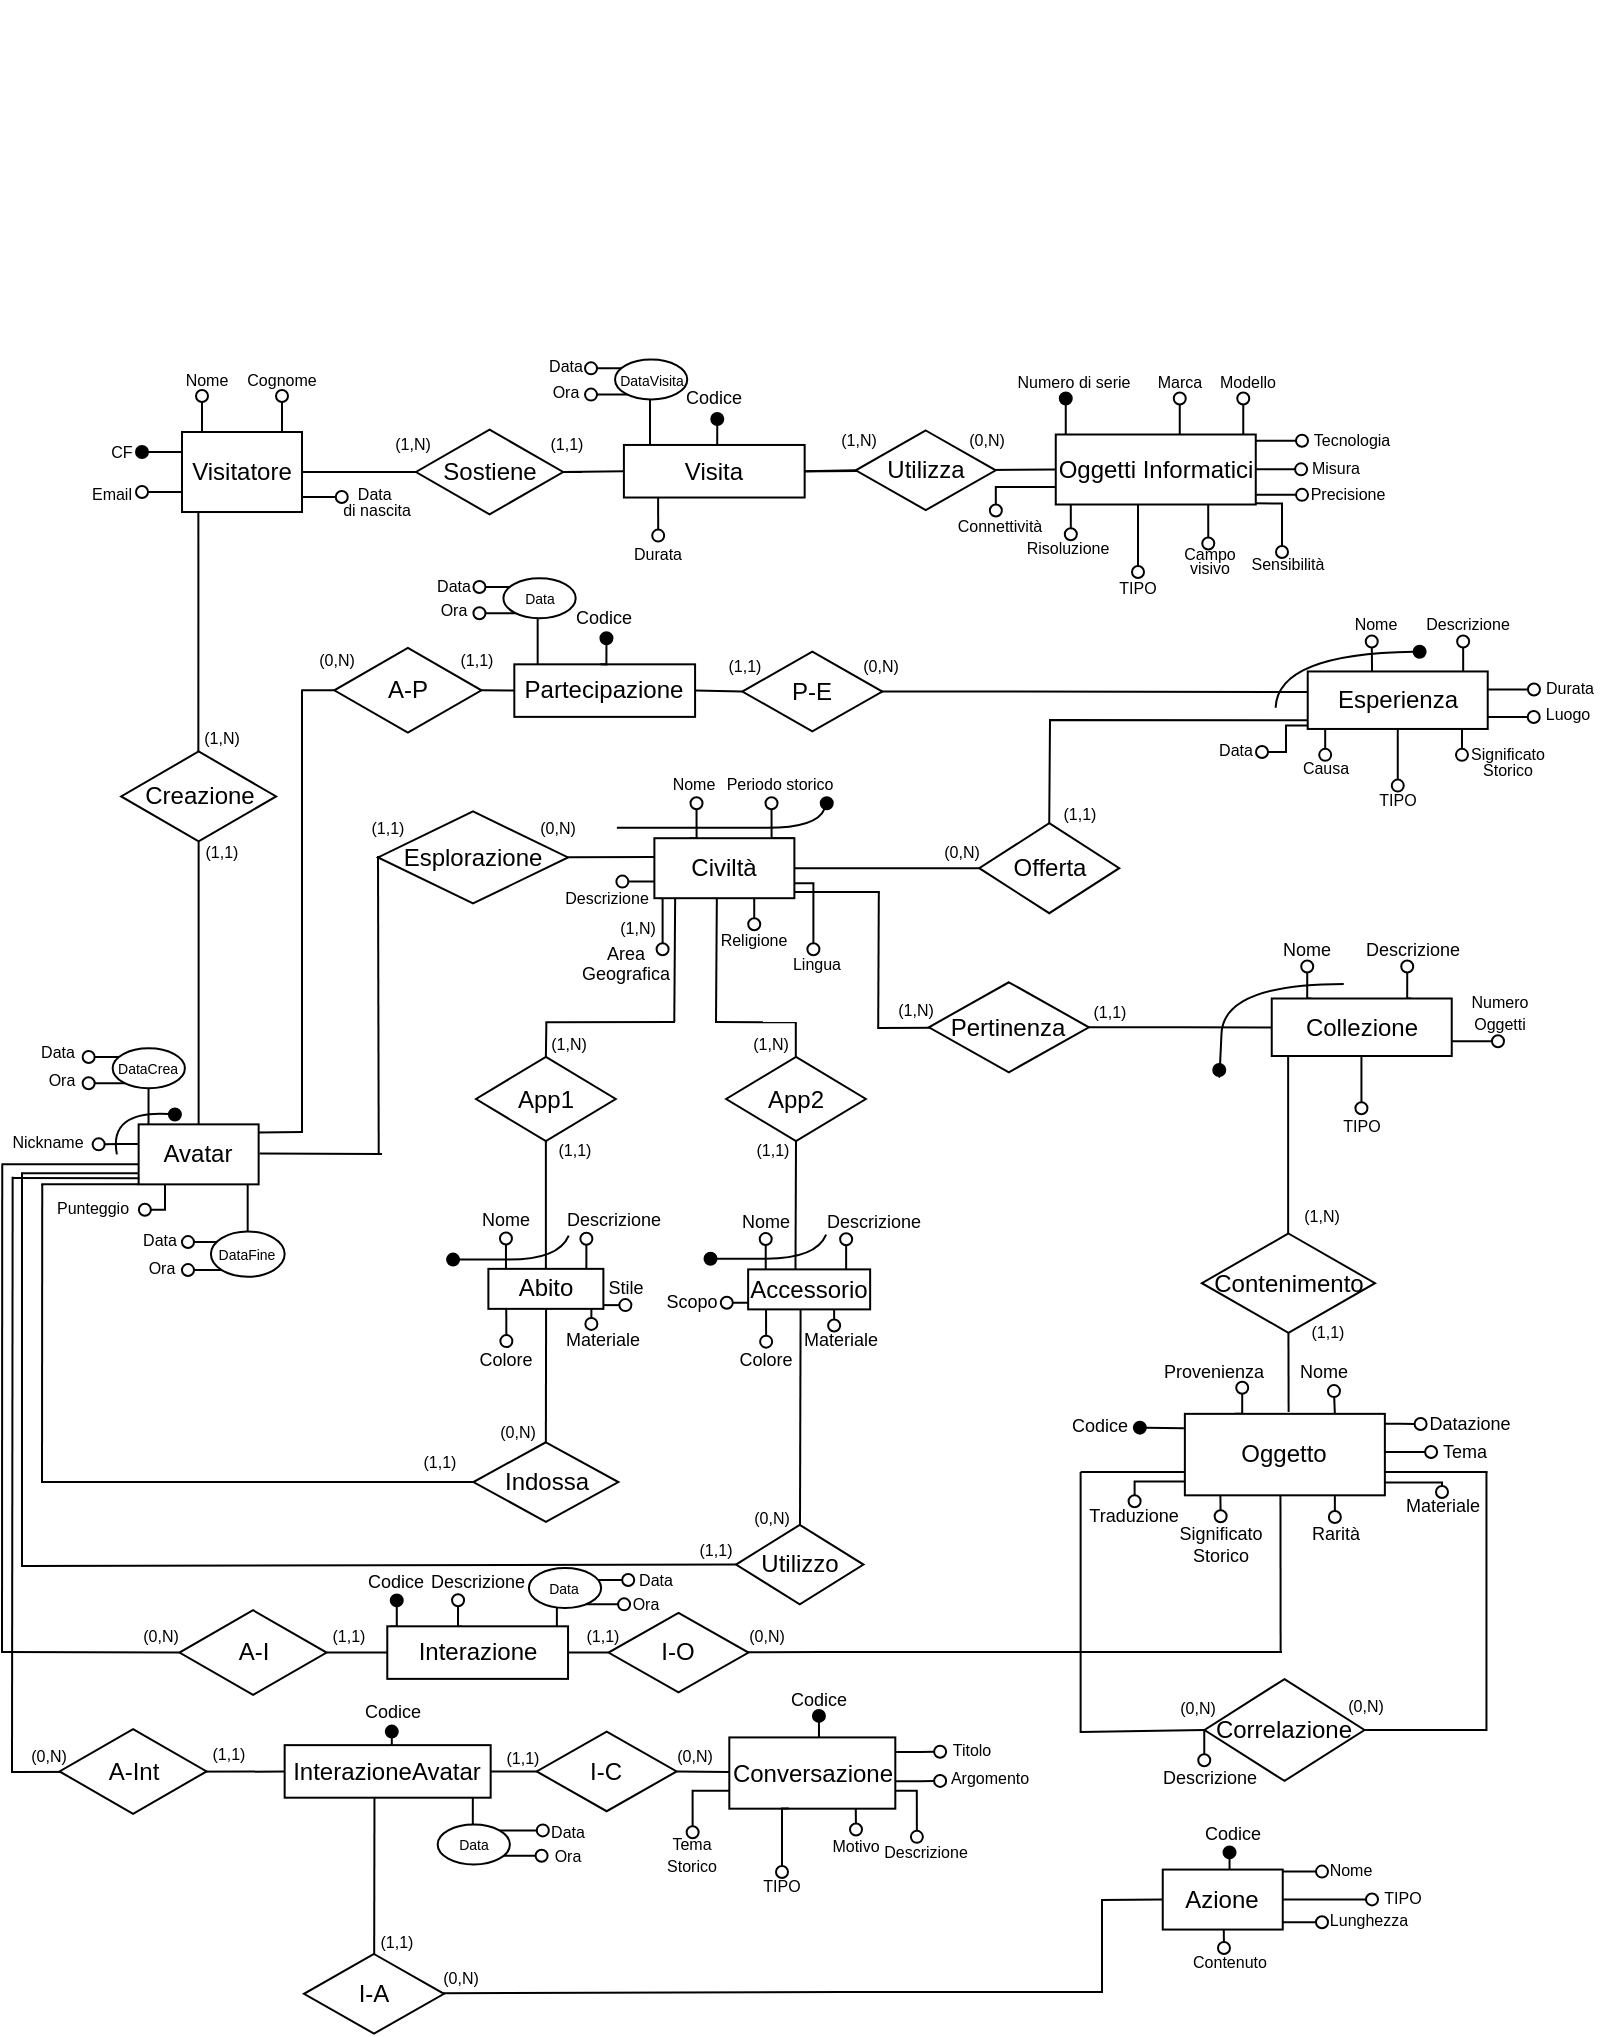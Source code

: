 <mxfile version="24.2.5" type="device">
  <diagram name="Pagina-1" id="xlJhvgW3dntGbL7X99_p">
    <mxGraphModel dx="1178" dy="860" grid="1" gridSize="10" guides="1" tooltips="1" connect="1" arrows="1" fold="1" page="0" pageScale="1" pageWidth="827" pageHeight="1169" math="0" shadow="0">
      <root>
        <mxCell id="0" />
        <mxCell id="1" parent="0" />
        <mxCell id="xFyrg9qpgeF3Z5DftNoa-2" value="" style="edgeStyle=orthogonalEdgeStyle;rounded=0;orthogonalLoop=1;jettySize=auto;html=1;endArrow=none;endFill=0;" parent="1" edge="1">
          <mxGeometry relative="1" as="geometry">
            <Array as="points">
              <mxPoint x="-211.82" y="120" />
              <mxPoint x="-211.82" y="120" />
            </Array>
            <mxPoint x="-211.82" y="90.01" as="sourcePoint" />
            <mxPoint x="-211.82" y="212.7" as="targetPoint" />
          </mxGeometry>
        </mxCell>
        <mxCell id="xFyrg9qpgeF3Z5DftNoa-32" style="edgeStyle=orthogonalEdgeStyle;rounded=0;orthogonalLoop=1;jettySize=auto;html=1;exitX=0;exitY=0.5;exitDx=0;exitDy=0;endArrow=oval;endFill=0;" parent="1" edge="1">
          <mxGeometry relative="1" as="geometry">
            <mxPoint x="-240" y="80" as="targetPoint" />
            <mxPoint x="-220" y="77.115" as="sourcePoint" />
            <Array as="points">
              <mxPoint x="-220" y="80" />
            </Array>
          </mxGeometry>
        </mxCell>
        <mxCell id="esEqVlL6re1M1a8fyDZB-2" value="Visitatore" style="whiteSpace=wrap;html=1;align=center;" parent="1" vertex="1">
          <mxGeometry x="-220" y="50" width="60" height="40.01" as="geometry" />
        </mxCell>
        <mxCell id="xFyrg9qpgeF3Z5DftNoa-36" style="edgeStyle=orthogonalEdgeStyle;rounded=0;orthogonalLoop=1;jettySize=auto;html=1;exitX=0.25;exitY=0;exitDx=0;exitDy=0;entryX=0.5;entryY=1;entryDx=0;entryDy=0;endArrow=oval;endFill=0;" parent="1" source="esEqVlL6re1M1a8fyDZB-8" edge="1">
          <mxGeometry relative="1" as="geometry">
            <mxPoint x="37.26" y="235.6" as="targetPoint" />
          </mxGeometry>
        </mxCell>
        <mxCell id="xFyrg9qpgeF3Z5DftNoa-37" style="edgeStyle=orthogonalEdgeStyle;rounded=0;orthogonalLoop=1;jettySize=auto;html=1;exitX=1;exitY=0;exitDx=0;exitDy=0;entryX=0.25;entryY=1;entryDx=0;entryDy=0;endArrow=oval;endFill=0;" parent="1" source="esEqVlL6re1M1a8fyDZB-8" edge="1">
          <mxGeometry relative="1" as="geometry">
            <mxPoint x="74.76" y="235.6" as="targetPoint" />
          </mxGeometry>
        </mxCell>
        <mxCell id="xFyrg9qpgeF3Z5DftNoa-3" style="edgeStyle=orthogonalEdgeStyle;rounded=0;orthogonalLoop=1;jettySize=auto;html=1;exitX=0.5;exitY=1;exitDx=0;exitDy=0;entryX=0.5;entryY=0;entryDx=0;entryDy=0;endArrow=none;endFill=0;" parent="1" source="xFyrg9qpgeF3Z5DftNoa-1" target="esEqVlL6re1M1a8fyDZB-29" edge="1">
          <mxGeometry relative="1" as="geometry">
            <Array as="points">
              <mxPoint x="-211.68" y="396.18" />
            </Array>
          </mxGeometry>
        </mxCell>
        <mxCell id="xFyrg9qpgeF3Z5DftNoa-1" value="Creazione" style="shape=rhombus;perimeter=rhombusPerimeter;whiteSpace=wrap;html=1;align=center;" parent="1" vertex="1">
          <mxGeometry x="-250.43" y="209.71" width="77.5" height="45" as="geometry" />
        </mxCell>
        <mxCell id="xFyrg9qpgeF3Z5DftNoa-6" value="Indossa" style="shape=rhombus;perimeter=rhombusPerimeter;whiteSpace=wrap;html=1;align=center;" parent="1" vertex="1">
          <mxGeometry x="-74.31" y="555.13" width="72.5" height="39.75" as="geometry" />
        </mxCell>
        <mxCell id="xFyrg9qpgeF3Z5DftNoa-7" value="Utilizzo" style="shape=rhombus;perimeter=rhombusPerimeter;whiteSpace=wrap;html=1;align=center;" parent="1" vertex="1">
          <mxGeometry x="57" y="596.42" width="63.75" height="39.75" as="geometry" />
        </mxCell>
        <mxCell id="xFyrg9qpgeF3Z5DftNoa-29" value="&lt;font style=&quot;font-size: 8px;&quot;&gt;Nome&lt;/font&gt;" style="text;html=1;align=center;verticalAlign=middle;whiteSpace=wrap;rounded=0;" parent="1" vertex="1">
          <mxGeometry x="-220" y="17.51" width="25" height="10" as="geometry" />
        </mxCell>
        <mxCell id="xFyrg9qpgeF3Z5DftNoa-31" value="&lt;font style=&quot;font-size: 8px;&quot;&gt;Cognome&lt;/font&gt;" style="text;html=1;align=center;verticalAlign=middle;whiteSpace=wrap;rounded=0;" parent="1" vertex="1">
          <mxGeometry x="-200" y="7.51" width="60" height="30" as="geometry" />
        </mxCell>
        <mxCell id="xFyrg9qpgeF3Z5DftNoa-34" value="&lt;font style=&quot;font-size: 8px;&quot;&gt;Periodo storico&lt;/font&gt;" style="text;html=1;align=center;verticalAlign=middle;whiteSpace=wrap;rounded=0;" parent="1" vertex="1">
          <mxGeometry x="43.69" y="209.71" width="70" height="30" as="geometry" />
        </mxCell>
        <mxCell id="xFyrg9qpgeF3Z5DftNoa-35" value="&lt;font style=&quot;font-size: 8px;&quot;&gt;Nome&lt;/font&gt;" style="text;html=1;align=center;verticalAlign=middle;whiteSpace=wrap;rounded=0;" parent="1" vertex="1">
          <mxGeometry x="6.19" y="209.71" width="60" height="30" as="geometry" />
        </mxCell>
        <mxCell id="IS9MgUI0sy-0iihlmr4d-1" value="" style="curved=1;endArrow=oval;html=1;rounded=0;entryX=0.642;entryY=0.924;entryDx=0;entryDy=0;entryPerimeter=0;endFill=1;" parent="1" edge="1">
          <mxGeometry width="50" height="50" relative="1" as="geometry">
            <mxPoint x="-2.56" y="247.89" as="sourcePoint" />
            <mxPoint x="102.38" y="235.61" as="targetPoint" />
            <Array as="points">
              <mxPoint x="47.44" y="247.89" />
              <mxPoint x="97.44" y="247.89" />
            </Array>
          </mxGeometry>
        </mxCell>
        <mxCell id="IS9MgUI0sy-0iihlmr4d-4" value="&lt;font style=&quot;font-size: 8px;&quot;&gt;Misura&lt;/font&gt;" style="text;html=1;align=center;verticalAlign=middle;whiteSpace=wrap;rounded=1;strokeColor=none;" parent="1" vertex="1">
          <mxGeometry x="331.81" y="61" width="50" height="12" as="geometry" />
        </mxCell>
        <mxCell id="IS9MgUI0sy-0iihlmr4d-5" value="&lt;font style=&quot;font-size: 8px;&quot;&gt;Modello&lt;/font&gt;" style="text;html=1;align=center;verticalAlign=middle;whiteSpace=wrap;rounded=1;strokeColor=none;" parent="1" vertex="1">
          <mxGeometry x="293.13" y="13.76" width="40" height="20" as="geometry" />
        </mxCell>
        <mxCell id="IS9MgUI0sy-0iihlmr4d-10" value="&lt;font style=&quot;font-size: 8px;&quot;&gt;Marca&lt;/font&gt;" style="text;html=1;align=center;verticalAlign=middle;whiteSpace=wrap;rounded=1;strokeColor=none;glass=0;" parent="1" vertex="1">
          <mxGeometry x="253.76" y="16.26" width="50" height="15" as="geometry" />
        </mxCell>
        <mxCell id="IS9MgUI0sy-0iihlmr4d-41" value="&lt;font style=&quot;font-size: 8px;&quot;&gt;Punteggio&lt;/font&gt;" style="text;html=1;align=center;verticalAlign=middle;whiteSpace=wrap;rounded=1;strokeColor=none;" parent="1" vertex="1">
          <mxGeometry x="-288.56" y="425.18" width="49" height="23" as="geometry" />
        </mxCell>
        <mxCell id="psAY5yPwDMX2NuFO3N5F-12" value="&lt;font style=&quot;font-size: 9px;&quot;&gt;Descrizione&lt;/font&gt;" style="text;html=1;align=center;verticalAlign=middle;whiteSpace=wrap;rounded=0;" parent="1" vertex="1">
          <mxGeometry x="377.87" y="300" width="35" height="15" as="geometry" />
        </mxCell>
        <mxCell id="psAY5yPwDMX2NuFO3N5F-13" value="&lt;font style=&quot;font-size: 9px;&quot;&gt;Nome&lt;/font&gt;" style="text;html=1;align=center;verticalAlign=middle;whiteSpace=wrap;rounded=0;" parent="1" vertex="1">
          <mxGeometry x="324.87" y="300" width="35" height="15" as="geometry" />
        </mxCell>
        <mxCell id="psAY5yPwDMX2NuFO3N5F-18" value="" style="curved=1;endArrow=oval;html=1;rounded=0;endFill=1;" parent="1" edge="1">
          <mxGeometry width="50" height="50" relative="1" as="geometry">
            <mxPoint x="360.87" y="326" as="sourcePoint" />
            <mxPoint x="298.62" y="369" as="targetPoint" />
            <Array as="points">
              <mxPoint x="300.87" y="326" />
              <mxPoint x="298.62" y="375.6" />
            </Array>
          </mxGeometry>
        </mxCell>
        <mxCell id="sCdLPjGgIY4ofrzn0zne-25" style="edgeStyle=orthogonalEdgeStyle;rounded=0;orthogonalLoop=1;jettySize=auto;html=1;exitX=0.25;exitY=0;exitDx=0;exitDy=0;endArrow=oval;endFill=0;" parent="1" edge="1">
          <mxGeometry relative="1" as="geometry">
            <mxPoint x="374.873" y="154.73" as="targetPoint" />
            <mxPoint x="375.04" y="170.98" as="sourcePoint" />
          </mxGeometry>
        </mxCell>
        <mxCell id="sCdLPjGgIY4ofrzn0zne-29" style="edgeStyle=orthogonalEdgeStyle;rounded=0;orthogonalLoop=1;jettySize=auto;html=1;exitX=0.75;exitY=0;exitDx=0;exitDy=0;endArrow=oval;endFill=0;" parent="1" edge="1">
          <mxGeometry relative="1" as="geometry">
            <mxPoint x="420.57" y="154.73" as="targetPoint" />
            <mxPoint x="422.07" y="170.98" as="sourcePoint" />
          </mxGeometry>
        </mxCell>
        <mxCell id="sCdLPjGgIY4ofrzn0zne-9" value="Offerta" style="shape=rhombus;perimeter=rhombusPerimeter;whiteSpace=wrap;html=1;align=center;" parent="1" vertex="1">
          <mxGeometry x="178.62" y="245.6" width="70" height="45" as="geometry" />
        </mxCell>
        <mxCell id="sCdLPjGgIY4ofrzn0zne-26" value="&lt;font style=&quot;font-size: 8px;&quot;&gt;Nome&lt;/font&gt;" style="text;html=1;align=center;verticalAlign=middle;whiteSpace=wrap;rounded=1;strokeColor=none;" parent="1" vertex="1">
          <mxGeometry x="357.37" y="134.73" width="40" height="20" as="geometry" />
        </mxCell>
        <mxCell id="sCdLPjGgIY4ofrzn0zne-27" value="&lt;font style=&quot;font-size: 8px;&quot;&gt;Descrizione&lt;/font&gt;" style="text;html=1;align=center;verticalAlign=middle;whiteSpace=wrap;rounded=1;strokeColor=none;" parent="1" vertex="1">
          <mxGeometry x="402.86" y="134.73" width="40" height="20" as="geometry" />
        </mxCell>
        <mxCell id="sCdLPjGgIY4ofrzn0zne-28" value="&lt;font style=&quot;font-size: 8px;&quot;&gt;Durata&lt;/font&gt;" style="text;html=1;align=center;verticalAlign=middle;whiteSpace=wrap;rounded=1;strokeColor=none;" parent="1" vertex="1">
          <mxGeometry x="453.86" y="166.98" width="40" height="20" as="geometry" />
        </mxCell>
        <mxCell id="sCdLPjGgIY4ofrzn0zne-32" value="&lt;font style=&quot;font-size: 8px;&quot;&gt;(0,N)&lt;/font&gt;" style="text;html=1;align=center;verticalAlign=middle;whiteSpace=wrap;rounded=1;strokeColor=none;glass=0;" parent="1" vertex="1">
          <mxGeometry x="-56.74" y="239.71" width="50" height="15" as="geometry" />
        </mxCell>
        <mxCell id="sCdLPjGgIY4ofrzn0zne-36" value="&lt;font style=&quot;font-size: 8px;&quot;&gt;(1,1)&lt;/font&gt;" style="text;html=1;align=center;verticalAlign=middle;whiteSpace=wrap;rounded=1;strokeColor=none;glass=0;" parent="1" vertex="1">
          <mxGeometry x="-142.17" y="239.71" width="50" height="15" as="geometry" />
        </mxCell>
        <mxCell id="sCdLPjGgIY4ofrzn0zne-37" value="&lt;font style=&quot;font-size: 8px;&quot;&gt;(1,N)&lt;/font&gt;" style="text;html=1;align=center;verticalAlign=middle;whiteSpace=wrap;rounded=1;strokeColor=none;glass=0;" parent="1" vertex="1">
          <mxGeometry x="-225.11" y="194.71" width="50" height="15" as="geometry" />
        </mxCell>
        <mxCell id="sCdLPjGgIY4ofrzn0zne-38" value="&lt;font style=&quot;font-size: 8px;&quot;&gt;(1,1)&lt;/font&gt;" style="text;html=1;align=center;verticalAlign=middle;whiteSpace=wrap;rounded=1;strokeColor=none;glass=0;" parent="1" vertex="1">
          <mxGeometry x="-225.11" y="251.08" width="50" height="15" as="geometry" />
        </mxCell>
        <mxCell id="sCdLPjGgIY4ofrzn0zne-39" value="&lt;font style=&quot;font-size: 8px;&quot;&gt;(0,N)&lt;/font&gt;" style="text;html=1;align=center;verticalAlign=middle;whiteSpace=wrap;rounded=1;strokeColor=none;glass=0;" parent="1" vertex="1">
          <mxGeometry x="-76.77" y="541.13" width="50" height="15" as="geometry" />
        </mxCell>
        <mxCell id="sCdLPjGgIY4ofrzn0zne-40" value="&lt;font style=&quot;font-size: 8px;&quot;&gt;(1,1)&lt;/font&gt;" style="text;html=1;align=center;verticalAlign=middle;whiteSpace=wrap;rounded=1;strokeColor=none;glass=0;" parent="1" vertex="1">
          <mxGeometry x="-115.67" y="556.13" width="50" height="15" as="geometry" />
        </mxCell>
        <mxCell id="sCdLPjGgIY4ofrzn0zne-41" value="&lt;font style=&quot;font-size: 8px;&quot;&gt;(0,N)&lt;/font&gt;" style="text;html=1;align=center;verticalAlign=middle;whiteSpace=wrap;rounded=1;strokeColor=none;glass=0;" parent="1" vertex="1">
          <mxGeometry x="50.16" y="584.67" width="50" height="15" as="geometry" />
        </mxCell>
        <mxCell id="sCdLPjGgIY4ofrzn0zne-42" value="&lt;font style=&quot;font-size: 8px;&quot;&gt;(1,1&lt;/font&gt;&lt;span style=&quot;font-size: 8px; background-color: initial;&quot;&gt;)&lt;/span&gt;" style="text;html=1;align=center;verticalAlign=middle;whiteSpace=wrap;rounded=1;strokeColor=none;glass=0;" parent="1" vertex="1">
          <mxGeometry x="22.44" y="600.17" width="50" height="15" as="geometry" />
        </mxCell>
        <mxCell id="sCdLPjGgIY4ofrzn0zne-49" value="&lt;span style=&quot;font-size: 8px;&quot;&gt;(0,N)&lt;/span&gt;" style="text;html=1;align=center;verticalAlign=middle;whiteSpace=wrap;rounded=1;strokeColor=none;glass=0;" parent="1" vertex="1">
          <mxGeometry x="144.94" y="251.08" width="50" height="15" as="geometry" />
        </mxCell>
        <mxCell id="sCdLPjGgIY4ofrzn0zne-50" value="&lt;span style=&quot;font-size: 8px;&quot;&gt;(1,1)&lt;/span&gt;" style="text;html=1;align=center;verticalAlign=middle;whiteSpace=wrap;rounded=1;strokeColor=none;glass=0;" parent="1" vertex="1">
          <mxGeometry x="203.76" y="232.61" width="50" height="15" as="geometry" />
        </mxCell>
        <mxCell id="-KCrA8Snv7a03eBKMKKP-2" value="&lt;font style=&quot;font-size: 8px;&quot;&gt;Luogo&lt;/font&gt;" style="text;html=1;align=center;verticalAlign=middle;whiteSpace=wrap;rounded=1;strokeColor=none;" parent="1" vertex="1">
          <mxGeometry x="452.86" y="180.48" width="40" height="20" as="geometry" />
        </mxCell>
        <mxCell id="-KCrA8Snv7a03eBKMKKP-9" style="edgeStyle=orthogonalEdgeStyle;rounded=0;orthogonalLoop=1;jettySize=auto;html=1;exitX=0.5;exitY=1;exitDx=0;exitDy=0;" parent="1" source="sCdLPjGgIY4ofrzn0zne-49" target="sCdLPjGgIY4ofrzn0zne-49" edge="1">
          <mxGeometry relative="1" as="geometry" />
        </mxCell>
        <mxCell id="O113cSQGS3Kzy_eXXIUR-2" value="&lt;font style=&quot;font-size: 8px;&quot;&gt;(1,1)&lt;/font&gt;" style="text;html=1;align=center;verticalAlign=middle;whiteSpace=wrap;rounded=1;strokeColor=none;glass=0;" parent="1" vertex="1">
          <mxGeometry x="219.31" y="331.68" width="50" height="15" as="geometry" />
        </mxCell>
        <mxCell id="Uv16PW8lFVU73aN1idEa-114" style="edgeStyle=orthogonalEdgeStyle;rounded=0;orthogonalLoop=1;jettySize=auto;html=1;endArrow=none;endFill=0;" parent="1" source="O113cSQGS3Kzy_eXXIUR-4" target="KGt15_m-9OCbbfXcBj1e-68" edge="1">
          <mxGeometry relative="1" as="geometry" />
        </mxCell>
        <mxCell id="O113cSQGS3Kzy_eXXIUR-7" value="&lt;span style=&quot;font-size: 8px;&quot;&gt;(1,N)&lt;/span&gt;" style="text;html=1;align=center;verticalAlign=middle;whiteSpace=wrap;rounded=1;strokeColor=none;glass=0;" parent="1" vertex="1">
          <mxGeometry x="122.44" y="330.18" width="50" height="15" as="geometry" />
        </mxCell>
        <mxCell id="6Y740NKRe_7SumzculxD-2" value="&lt;font style=&quot;font-size: 8px;&quot;&gt;CF&lt;/font&gt;" style="text;html=1;align=center;verticalAlign=middle;whiteSpace=wrap;rounded=0;" parent="1" vertex="1">
          <mxGeometry x="-260" y="54.38" width="20" height="10" as="geometry" />
        </mxCell>
        <mxCell id="6Y740NKRe_7SumzculxD-4" style="edgeStyle=orthogonalEdgeStyle;rounded=0;orthogonalLoop=1;jettySize=auto;html=1;exitX=0;exitY=0;exitDx=0;exitDy=0;endArrow=oval;endFill=0;" parent="1" edge="1">
          <mxGeometry relative="1" as="geometry">
            <mxPoint x="-210" y="32" as="targetPoint" />
            <mxPoint x="-210" y="50" as="sourcePoint" />
            <Array as="points" />
          </mxGeometry>
        </mxCell>
        <mxCell id="6Y740NKRe_7SumzculxD-5" style="edgeStyle=orthogonalEdgeStyle;rounded=0;orthogonalLoop=1;jettySize=auto;html=1;exitX=0;exitY=0;exitDx=0;exitDy=0;endArrow=oval;endFill=0;" parent="1" edge="1">
          <mxGeometry relative="1" as="geometry">
            <mxPoint x="-170" y="32" as="targetPoint" />
            <mxPoint x="-170" y="50" as="sourcePoint" />
            <Array as="points" />
          </mxGeometry>
        </mxCell>
        <mxCell id="6Y740NKRe_7SumzculxD-6" value="&lt;font style=&quot;font-size: 8px;&quot;&gt;Email&lt;/font&gt;" style="text;html=1;align=center;verticalAlign=middle;whiteSpace=wrap;rounded=0;" parent="1" vertex="1">
          <mxGeometry x="-270" y="76" width="30" height="7" as="geometry" />
        </mxCell>
        <mxCell id="6Y740NKRe_7SumzculxD-8" style="edgeStyle=orthogonalEdgeStyle;rounded=0;orthogonalLoop=1;jettySize=auto;html=1;exitX=0;exitY=0.25;exitDx=0;exitDy=0;endArrow=oval;endFill=1;" parent="1" source="esEqVlL6re1M1a8fyDZB-2" edge="1">
          <mxGeometry relative="1" as="geometry">
            <mxPoint x="-240" y="60" as="targetPoint" />
            <mxPoint x="-285" y="38.76" as="sourcePoint" />
            <Array as="points" />
          </mxGeometry>
        </mxCell>
        <mxCell id="6Y740NKRe_7SumzculxD-16" style="edgeStyle=orthogonalEdgeStyle;rounded=0;orthogonalLoop=1;jettySize=auto;html=1;exitX=0;exitY=0.25;exitDx=0;exitDy=0;endArrow=oval;endFill=0;" parent="1" edge="1">
          <mxGeometry relative="1" as="geometry">
            <mxPoint x="-261.68" y="406.18" as="targetPoint" />
            <mxPoint x="-241.68" y="405.95" as="sourcePoint" />
            <Array as="points">
              <mxPoint x="-251.68" y="406.18" />
            </Array>
          </mxGeometry>
        </mxCell>
        <mxCell id="6Y740NKRe_7SumzculxD-17" value="&lt;font style=&quot;font-size: 8px;&quot;&gt;Nickname&lt;/font&gt;" style="text;html=1;align=center;verticalAlign=middle;whiteSpace=wrap;rounded=1;strokeColor=none;" parent="1" vertex="1">
          <mxGeometry x="-301.68" y="392.18" width="30" height="23.5" as="geometry" />
        </mxCell>
        <mxCell id="6Y740NKRe_7SumzculxD-43" value="" style="endArrow=none;html=1;rounded=0;" parent="1" edge="1">
          <mxGeometry width="50" height="50" relative="1" as="geometry">
            <mxPoint x="-310" y="416.18" as="sourcePoint" />
            <mxPoint x="-241.68" y="416.18" as="targetPoint" />
          </mxGeometry>
        </mxCell>
        <mxCell id="6Y740NKRe_7SumzculxD-44" value="" style="endArrow=none;html=1;rounded=0;" parent="1" edge="1">
          <mxGeometry width="50" height="50" relative="1" as="geometry">
            <mxPoint x="-290.4" y="426.18" as="sourcePoint" />
            <mxPoint x="-241.68" y="426.18" as="targetPoint" />
          </mxGeometry>
        </mxCell>
        <mxCell id="6Y740NKRe_7SumzculxD-45" value="" style="endArrow=none;html=1;rounded=0;" parent="1" edge="1">
          <mxGeometry width="50" height="50" relative="1" as="geometry">
            <mxPoint x="-310" y="660.085" as="sourcePoint" />
            <mxPoint x="-309.88" y="415.7" as="targetPoint" />
          </mxGeometry>
        </mxCell>
        <mxCell id="6Y740NKRe_7SumzculxD-46" value="" style="endArrow=none;html=1;rounded=0;" parent="1" edge="1">
          <mxGeometry width="50" height="50" relative="1" as="geometry">
            <mxPoint x="-290" y="575.5" as="sourcePoint" />
            <mxPoint x="-289.88" y="426" as="targetPoint" />
          </mxGeometry>
        </mxCell>
        <mxCell id="6Y740NKRe_7SumzculxD-47" value="" style="endArrow=none;html=1;rounded=0;entryX=0;entryY=0.5;entryDx=0;entryDy=0;" parent="1" target="xFyrg9qpgeF3Z5DftNoa-6" edge="1">
          <mxGeometry width="50" height="50" relative="1" as="geometry">
            <mxPoint x="-290" y="575" as="sourcePoint" />
            <mxPoint x="35.63" y="570.75" as="targetPoint" />
          </mxGeometry>
        </mxCell>
        <mxCell id="6Y740NKRe_7SumzculxD-48" value="" style="endArrow=none;html=1;rounded=0;entryX=0;entryY=0.5;entryDx=0;entryDy=0;" parent="1" target="xFyrg9qpgeF3Z5DftNoa-7" edge="1">
          <mxGeometry width="50" height="50" relative="1" as="geometry">
            <mxPoint x="-300" y="617" as="sourcePoint" />
            <mxPoint x="244.38" y="618" as="targetPoint" />
          </mxGeometry>
        </mxCell>
        <mxCell id="6Y740NKRe_7SumzculxD-64" value="" style="endArrow=none;html=1;rounded=0;" parent="1" edge="1">
          <mxGeometry width="50" height="50" relative="1" as="geometry">
            <mxPoint x="47" y="345.5" as="sourcePoint" />
            <mxPoint x="47.44" y="280" as="targetPoint" />
          </mxGeometry>
        </mxCell>
        <mxCell id="6Y740NKRe_7SumzculxD-76" value="" style="endArrow=none;html=1;rounded=0;entryX=0.543;entryY=0.997;entryDx=0;entryDy=0;entryPerimeter=0;exitX=0.5;exitY=0;exitDx=0;exitDy=0;" parent="1" source="xFyrg9qpgeF3Z5DftNoa-6" edge="1">
          <mxGeometry width="50" height="50" relative="1" as="geometry">
            <mxPoint x="-38" y="550" as="sourcePoint" />
            <mxPoint x="-37.957" y="488.69" as="targetPoint" />
          </mxGeometry>
        </mxCell>
        <mxCell id="KGt15_m-9OCbbfXcBj1e-8" value="&lt;font style=&quot;font-size: 8px;&quot;&gt;(1,N)&lt;/font&gt;" style="text;html=1;align=center;verticalAlign=middle;whiteSpace=wrap;rounded=1;strokeColor=none;glass=0;" parent="1" vertex="1">
          <mxGeometry x="-17.37" y="289.2" width="50" height="15" as="geometry" />
        </mxCell>
        <mxCell id="KGt15_m-9OCbbfXcBj1e-15" value="" style="endArrow=none;html=1;rounded=0;exitX=1;exitY=0.5;exitDx=0;exitDy=0;" parent="1" source="esEqVlL6re1M1a8fyDZB-2" edge="1">
          <mxGeometry width="50" height="50" relative="1" as="geometry">
            <mxPoint x="-70" y="60" as="sourcePoint" />
            <mxPoint x="-20" y="70" as="targetPoint" />
          </mxGeometry>
        </mxCell>
        <mxCell id="KGt15_m-9OCbbfXcBj1e-16" value="" style="endArrow=none;html=1;rounded=0;exitX=1;exitY=0.5;exitDx=0;exitDy=0;entryX=0;entryY=0.5;entryDx=0;entryDy=0;" parent="1" target="esEqVlL6re1M1a8fyDZB-7" edge="1">
          <mxGeometry width="50" height="50" relative="1" as="geometry">
            <mxPoint x="46.88" y="70.015" as="sourcePoint" />
            <mxPoint x="120" y="-10" as="targetPoint" />
          </mxGeometry>
        </mxCell>
        <mxCell id="KGt15_m-9OCbbfXcBj1e-27" style="edgeStyle=orthogonalEdgeStyle;rounded=0;orthogonalLoop=1;jettySize=auto;html=1;exitX=0;exitY=0;exitDx=0;exitDy=0;endArrow=oval;endFill=1;" parent="1" edge="1">
          <mxGeometry relative="1" as="geometry">
            <mxPoint x="221.88" y="33.25" as="targetPoint" />
            <mxPoint x="221.88" y="51.25" as="sourcePoint" />
            <Array as="points" />
          </mxGeometry>
        </mxCell>
        <mxCell id="KGt15_m-9OCbbfXcBj1e-28" value="&lt;font style=&quot;font-size: 8px;&quot;&gt;Numero di serie&lt;/font&gt;" style="text;html=1;align=center;verticalAlign=middle;whiteSpace=wrap;rounded=1;strokeColor=none;glass=0;" parent="1" vertex="1">
          <mxGeometry x="192.51" y="20.01" width="65.62" height="7.5" as="geometry" />
        </mxCell>
        <mxCell id="KGt15_m-9OCbbfXcBj1e-29" style="edgeStyle=orthogonalEdgeStyle;rounded=0;orthogonalLoop=1;jettySize=auto;html=1;exitX=0;exitY=0;exitDx=0;exitDy=0;endArrow=oval;endFill=0;" parent="1" edge="1">
          <mxGeometry relative="1" as="geometry">
            <mxPoint x="278.88" y="33.25" as="targetPoint" />
            <mxPoint x="278.88" y="51.25" as="sourcePoint" />
            <Array as="points" />
          </mxGeometry>
        </mxCell>
        <mxCell id="KGt15_m-9OCbbfXcBj1e-30" style="edgeStyle=orthogonalEdgeStyle;rounded=0;orthogonalLoop=1;jettySize=auto;html=1;exitX=0;exitY=0;exitDx=0;exitDy=0;endArrow=oval;endFill=0;" parent="1" edge="1">
          <mxGeometry relative="1" as="geometry">
            <mxPoint x="310.63" y="33.25" as="targetPoint" />
            <mxPoint x="310.63" y="51.25" as="sourcePoint" />
            <Array as="points" />
          </mxGeometry>
        </mxCell>
        <mxCell id="KGt15_m-9OCbbfXcBj1e-31" style="edgeStyle=orthogonalEdgeStyle;rounded=0;orthogonalLoop=1;jettySize=auto;html=1;exitX=1;exitY=0.5;exitDx=0;exitDy=0;endArrow=oval;endFill=0;" parent="1" edge="1">
          <mxGeometry relative="1" as="geometry">
            <mxPoint x="316.43" y="68.67" as="sourcePoint" />
            <mxPoint x="339.55" y="68.67" as="targetPoint" />
          </mxGeometry>
        </mxCell>
        <mxCell id="KGt15_m-9OCbbfXcBj1e-32" style="edgeStyle=orthogonalEdgeStyle;rounded=0;orthogonalLoop=1;jettySize=auto;html=1;exitX=1;exitY=0.5;exitDx=0;exitDy=0;endArrow=oval;endFill=0;" parent="1" edge="1">
          <mxGeometry relative="1" as="geometry">
            <mxPoint x="316.88" y="54.38" as="sourcePoint" />
            <mxPoint x="340" y="54.38" as="targetPoint" />
          </mxGeometry>
        </mxCell>
        <mxCell id="KGt15_m-9OCbbfXcBj1e-33" value="&lt;font style=&quot;font-size: 8px;&quot;&gt;Tecnologia&lt;/font&gt;" style="text;html=1;align=center;verticalAlign=middle;whiteSpace=wrap;rounded=1;strokeColor=none;" parent="1" vertex="1">
          <mxGeometry x="341.88" y="43.38" width="46" height="19" as="geometry" />
        </mxCell>
        <mxCell id="KGt15_m-9OCbbfXcBj1e-48" value="&lt;p style=&quot;line-height: 70%;&quot;&gt;&lt;font style=&quot;font-size: 9px;&quot;&gt;Area Geografica&lt;/font&gt;&lt;/p&gt;" style="text;html=1;align=center;verticalAlign=middle;whiteSpace=wrap;rounded=0;" parent="1" vertex="1">
          <mxGeometry x="-27.74" y="300" width="60" height="30" as="geometry" />
        </mxCell>
        <mxCell id="KGt15_m-9OCbbfXcBj1e-53" style="edgeStyle=orthogonalEdgeStyle;rounded=0;orthogonalLoop=1;jettySize=auto;html=1;exitX=0.25;exitY=1;exitDx=0;exitDy=0;endArrow=oval;endFill=0;" parent="1" edge="1">
          <mxGeometry relative="1" as="geometry">
            <mxPoint x="19.21" y="283.1" as="sourcePoint" />
            <mxPoint x="20.3" y="308.6" as="targetPoint" />
          </mxGeometry>
        </mxCell>
        <mxCell id="KGt15_m-9OCbbfXcBj1e-54" value="" style="endArrow=none;html=1;rounded=0;exitX=1;exitY=0.5;exitDx=0;exitDy=0;entryX=0;entryY=0.5;entryDx=0;entryDy=0;" parent="1" source="esEqVlL6re1M1a8fyDZB-8" target="sCdLPjGgIY4ofrzn0zne-9" edge="1">
          <mxGeometry width="50" height="50" relative="1" as="geometry">
            <mxPoint x="130.38" y="288.6" as="sourcePoint" />
            <mxPoint x="180.38" y="238.6" as="targetPoint" />
          </mxGeometry>
        </mxCell>
        <mxCell id="KGt15_m-9OCbbfXcBj1e-66" style="edgeStyle=orthogonalEdgeStyle;rounded=0;orthogonalLoop=1;jettySize=auto;html=1;exitX=1;exitY=0.5;exitDx=0;exitDy=0;endArrow=oval;endFill=0;" parent="1" edge="1">
          <mxGeometry relative="1" as="geometry">
            <mxPoint x="432.86" y="178.78" as="sourcePoint" />
            <mxPoint x="455.98" y="178.78" as="targetPoint" />
          </mxGeometry>
        </mxCell>
        <mxCell id="KGt15_m-9OCbbfXcBj1e-67" style="edgeStyle=orthogonalEdgeStyle;rounded=0;orthogonalLoop=1;jettySize=auto;html=1;exitX=1;exitY=0.5;exitDx=0;exitDy=0;endArrow=oval;endFill=0;" parent="1" edge="1">
          <mxGeometry relative="1" as="geometry">
            <mxPoint x="432.86" y="192.48" as="sourcePoint" />
            <mxPoint x="455.86" y="192.48" as="targetPoint" />
            <Array as="points">
              <mxPoint x="448.86" y="192.48" />
            </Array>
          </mxGeometry>
        </mxCell>
        <mxCell id="KGt15_m-9OCbbfXcBj1e-70" value="" style="endArrow=none;html=1;rounded=0;" parent="1" edge="1">
          <mxGeometry width="50" height="50" relative="1" as="geometry">
            <mxPoint x="85" y="280" as="sourcePoint" />
            <mxPoint x="128.91" y="280" as="targetPoint" />
          </mxGeometry>
        </mxCell>
        <mxCell id="KGt15_m-9OCbbfXcBj1e-71" style="edgeStyle=orthogonalEdgeStyle;rounded=0;orthogonalLoop=1;jettySize=auto;html=1;exitX=0.75;exitY=0;exitDx=0;exitDy=0;endArrow=oval;endFill=0;" parent="1" edge="1">
          <mxGeometry relative="1" as="geometry">
            <mxPoint x="344.62" y="333.24" as="sourcePoint" />
            <mxPoint x="342.62" y="317.24" as="targetPoint" />
          </mxGeometry>
        </mxCell>
        <mxCell id="KGt15_m-9OCbbfXcBj1e-72" style="edgeStyle=orthogonalEdgeStyle;rounded=0;orthogonalLoop=1;jettySize=auto;html=1;exitX=0.75;exitY=0;exitDx=0;exitDy=0;endArrow=oval;endFill=0;" parent="1" edge="1">
          <mxGeometry relative="1" as="geometry">
            <mxPoint x="394.62" y="333.25" as="sourcePoint" />
            <mxPoint x="392.62" y="317.25" as="targetPoint" />
          </mxGeometry>
        </mxCell>
        <mxCell id="KGt15_m-9OCbbfXcBj1e-87" value="" style="endArrow=none;html=1;rounded=0;" parent="1" edge="1">
          <mxGeometry width="50" height="50" relative="1" as="geometry">
            <mxPoint x="333.07" y="452" as="sourcePoint" />
            <mxPoint x="333.07" y="362" as="targetPoint" />
          </mxGeometry>
        </mxCell>
        <mxCell id="KGt15_m-9OCbbfXcBj1e-90" value="" style="endArrow=none;html=1;rounded=0;exitX=0.5;exitY=1;exitDx=0;exitDy=0;" parent="1" source="yjBL0NTRzS2PuPFi7aJE-12" edge="1">
          <mxGeometry width="50" height="50" relative="1" as="geometry">
            <mxPoint x="85.898" y="520.425" as="sourcePoint" />
            <mxPoint x="333.31" y="540" as="targetPoint" />
          </mxGeometry>
        </mxCell>
        <mxCell id="sCdLPjGgIY4ofrzn0zne-51" value="&lt;span style=&quot;font-size: 8px;&quot;&gt;(1,N)&lt;/span&gt;" style="text;html=1;align=center;verticalAlign=middle;whiteSpace=wrap;rounded=1;strokeColor=none;glass=0;" parent="1" vertex="1">
          <mxGeometry x="324.87" y="432.9" width="50" height="15.277" as="geometry" />
        </mxCell>
        <mxCell id="psAY5yPwDMX2NuFO3N5F-20" value="&lt;font style=&quot;font-size: 9px;&quot;&gt;Nome&lt;/font&gt;" style="text;html=1;align=center;verticalAlign=middle;whiteSpace=wrap;rounded=0;" parent="1" vertex="1">
          <mxGeometry x="331.43" y="510.371" width="40" height="17.314" as="geometry" />
        </mxCell>
        <mxCell id="psAY5yPwDMX2NuFO3N5F-21" value="&lt;font style=&quot;font-size: 9px;&quot;&gt;Provenienza&lt;/font&gt;" style="text;html=1;align=center;verticalAlign=middle;whiteSpace=wrap;rounded=0;" parent="1" vertex="1">
          <mxGeometry x="276.43" y="510.371" width="40" height="17.314" as="geometry" />
        </mxCell>
        <mxCell id="psAY5yPwDMX2NuFO3N5F-22" value="&lt;font style=&quot;font-size: 9px;&quot;&gt;Codice&lt;/font&gt;" style="text;html=1;align=center;verticalAlign=middle;whiteSpace=wrap;rounded=0;" parent="1" vertex="1">
          <mxGeometry x="219.31" y="542" width="40" height="8" as="geometry" />
        </mxCell>
        <mxCell id="psAY5yPwDMX2NuFO3N5F-24" value="&lt;font style=&quot;font-size: 9px;&quot;&gt;Datazione&lt;/font&gt;" style="text;html=1;align=center;verticalAlign=middle;whiteSpace=wrap;rounded=0;" parent="1" vertex="1">
          <mxGeometry x="404.31" y="536" width="40" height="17.314" as="geometry" />
        </mxCell>
        <mxCell id="psAY5yPwDMX2NuFO3N5F-25" value="&lt;p style=&quot;line-height: 77%;&quot;&gt;&lt;font style=&quot;font-size: 9px;&quot;&gt;Significato Storico&lt;/font&gt;&lt;/p&gt;" style="text;html=1;align=center;verticalAlign=middle;whiteSpace=wrap;rounded=0;spacing=2;spacingTop=0;" parent="1" vertex="1">
          <mxGeometry x="271.81" y="597.0" width="55" height="17.314" as="geometry" />
        </mxCell>
        <mxCell id="psAY5yPwDMX2NuFO3N5F-27" style="edgeStyle=orthogonalEdgeStyle;rounded=0;orthogonalLoop=1;jettySize=auto;html=1;exitX=0.75;exitY=0;exitDx=0;exitDy=0;entryX=0.614;entryY=1.108;entryDx=0;entryDy=0;entryPerimeter=0;endArrow=oval;endFill=0;" parent="1" source="esEqVlL6re1M1a8fyDZB-14" target="psAY5yPwDMX2NuFO3N5F-20" edge="1">
          <mxGeometry relative="1" as="geometry" />
        </mxCell>
        <mxCell id="psAY5yPwDMX2NuFO3N5F-28" style="edgeStyle=orthogonalEdgeStyle;rounded=0;orthogonalLoop=1;jettySize=auto;html=1;exitX=0.25;exitY=0;exitDx=0;exitDy=0;entryX=0.842;entryY=1.009;entryDx=0;entryDy=0;entryPerimeter=0;endArrow=oval;endFill=0;" parent="1" source="esEqVlL6re1M1a8fyDZB-14" target="psAY5yPwDMX2NuFO3N5F-21" edge="1">
          <mxGeometry relative="1" as="geometry" />
        </mxCell>
        <mxCell id="psAY5yPwDMX2NuFO3N5F-32" style="edgeStyle=orthogonalEdgeStyle;rounded=0;orthogonalLoop=1;jettySize=auto;html=1;exitX=0.75;exitY=1;exitDx=0;exitDy=0;entryX=0.578;entryY=0.124;entryDx=0;entryDy=0;entryPerimeter=0;endArrow=oval;endFill=0;" parent="1" source="esEqVlL6re1M1a8fyDZB-14" edge="1">
          <mxGeometry relative="1" as="geometry">
            <mxPoint x="356.43" y="592.469" as="targetPoint" />
          </mxGeometry>
        </mxCell>
        <mxCell id="sCdLPjGgIY4ofrzn0zne-52" value="&lt;span style=&quot;font-size: 8px;&quot;&gt;(1,1)&lt;/span&gt;" style="text;html=1;align=center;verticalAlign=middle;whiteSpace=wrap;rounded=1;strokeColor=none;glass=0;" parent="1" vertex="1">
          <mxGeometry x="327.87" y="491.861" width="50" height="15.277" as="geometry" />
        </mxCell>
        <mxCell id="KGt15_m-9OCbbfXcBj1e-92" value="" style="endArrow=none;html=1;rounded=0;entryX=-0.006;entryY=0.815;entryDx=0;entryDy=0;entryPerimeter=0;" parent="1" target="esEqVlL6re1M1a8fyDZB-29" edge="1">
          <mxGeometry width="50" height="50" relative="1" as="geometry">
            <mxPoint x="-300.5" y="420.68" as="sourcePoint" />
            <mxPoint x="-328.56" y="439.18" as="targetPoint" />
          </mxGeometry>
        </mxCell>
        <mxCell id="KGt15_m-9OCbbfXcBj1e-93" value="" style="endArrow=none;html=1;rounded=0;" parent="1" edge="1">
          <mxGeometry width="50" height="50" relative="1" as="geometry">
            <mxPoint x="-300" y="617.5" as="sourcePoint" />
            <mxPoint x="-300" y="420.43" as="targetPoint" />
          </mxGeometry>
        </mxCell>
        <mxCell id="KGt15_m-9OCbbfXcBj1e-94" value="" style="endArrow=none;html=1;rounded=0;" parent="1" source="QMaH3NDAXjiI4MQNCzqP-25" edge="1">
          <mxGeometry width="50" height="50" relative="1" as="geometry">
            <mxPoint x="-310.5" y="660" as="sourcePoint" />
            <mxPoint x="330" y="660" as="targetPoint" />
            <Array as="points">
              <mxPoint x="100" y="660" />
            </Array>
          </mxGeometry>
        </mxCell>
        <mxCell id="KGt15_m-9OCbbfXcBj1e-96" style="edgeStyle=orthogonalEdgeStyle;rounded=0;orthogonalLoop=1;jettySize=auto;html=1;endArrow=oval;endFill=1;" parent="1" edge="1">
          <mxGeometry relative="1" as="geometry">
            <mxPoint x="280.93" y="548.07" as="sourcePoint" />
            <mxPoint x="258.93" y="547.82" as="targetPoint" />
            <Array as="points">
              <mxPoint x="280.93" y="548.07" />
              <mxPoint x="281.93" y="548.07" />
            </Array>
          </mxGeometry>
        </mxCell>
        <mxCell id="KGt15_m-9OCbbfXcBj1e-99" value="&lt;font style=&quot;font-size: 9px;&quot;&gt;Rarità&lt;/font&gt;" style="text;html=1;align=center;verticalAlign=middle;whiteSpace=wrap;rounded=0;" parent="1" vertex="1">
          <mxGeometry x="336.81" y="590.902" width="40" height="17.314" as="geometry" />
        </mxCell>
        <mxCell id="KGt15_m-9OCbbfXcBj1e-102" style="edgeStyle=orthogonalEdgeStyle;rounded=0;orthogonalLoop=1;jettySize=auto;html=1;exitX=0.75;exitY=1;exitDx=0;exitDy=0;entryX=0.578;entryY=0.124;entryDx=0;entryDy=0;entryPerimeter=0;endArrow=oval;endFill=0;" parent="1" edge="1">
          <mxGeometry relative="1" as="geometry">
            <mxPoint x="299.2" y="581.66" as="sourcePoint" />
            <mxPoint x="299.32" y="592.129" as="targetPoint" />
          </mxGeometry>
        </mxCell>
        <mxCell id="YRMKfLoz5gXO8yezhu0l-3" value="" style="curved=1;endArrow=oval;html=1;rounded=0;endFill=1;" parent="1" edge="1">
          <mxGeometry width="50" height="50" relative="1" as="geometry">
            <mxPoint x="326.81" y="187.85" as="sourcePoint" />
            <mxPoint x="398.81" y="159.85" as="targetPoint" />
            <Array as="points">
              <mxPoint x="327.81" y="160.85" />
            </Array>
          </mxGeometry>
        </mxCell>
        <mxCell id="yoFN17nCETS9uGSVp1wW-5" style="edgeStyle=orthogonalEdgeStyle;rounded=0;orthogonalLoop=1;jettySize=auto;html=1;exitX=1;exitY=0.5;exitDx=0;exitDy=0;endArrow=oval;endFill=0;" parent="1" edge="1">
          <mxGeometry relative="1" as="geometry">
            <mxPoint x="414.87" y="354.64" as="sourcePoint" />
            <mxPoint x="437.99" y="354.64" as="targetPoint" />
          </mxGeometry>
        </mxCell>
        <mxCell id="yoFN17nCETS9uGSVp1wW-6" value="&lt;font style=&quot;font-size: 8px;&quot;&gt;Numero&lt;/font&gt;&lt;div style=&quot;line-height: 60%;&quot;&gt;&lt;font style=&quot;font-size: 8px;&quot;&gt;Oggetti&lt;/font&gt;&lt;/div&gt;" style="text;html=1;align=center;verticalAlign=middle;whiteSpace=wrap;rounded=1;strokeColor=none;" parent="1" vertex="1">
          <mxGeometry x="418.62" y="328.68" width="40" height="18" as="geometry" />
        </mxCell>
        <mxCell id="gRMJBaIaPO6nrwJoSVO4-1" style="edgeStyle=orthogonalEdgeStyle;rounded=0;orthogonalLoop=1;jettySize=auto;html=1;exitX=0.053;exitY=1.011;exitDx=0;exitDy=0;endArrow=oval;endFill=0;exitPerimeter=0;" parent="1" edge="1">
          <mxGeometry relative="1" as="geometry">
            <mxPoint x="-238.56" y="438.85" as="targetPoint" />
            <mxPoint x="-228.5" y="426.18" as="sourcePoint" />
            <Array as="points">
              <mxPoint x="-228.56" y="438.85" />
            </Array>
          </mxGeometry>
        </mxCell>
        <mxCell id="gRMJBaIaPO6nrwJoSVO4-5" value="" style="curved=1;endArrow=oval;html=1;rounded=0;endFill=1;entryX=0.827;entryY=1.079;entryDx=0;entryDy=0;entryPerimeter=0;" parent="1" edge="1">
          <mxGeometry width="50" height="50" relative="1" as="geometry">
            <mxPoint x="-252.56" y="411.18" as="sourcePoint" />
            <mxPoint x="-223.56" y="391.234" as="targetPoint" />
            <Array as="points">
              <mxPoint x="-256.84" y="389.18" />
            </Array>
          </mxGeometry>
        </mxCell>
        <mxCell id="QMaH3NDAXjiI4MQNCzqP-11" value="&lt;span style=&quot;font-size: 8px;&quot;&gt;(0,N)&lt;/span&gt;" style="text;html=1;align=center;verticalAlign=middle;whiteSpace=wrap;rounded=1;strokeColor=none;glass=0;" parent="1" vertex="1">
          <mxGeometry x="-241.68" y="647.26" width="22.5" height="6.75" as="geometry" />
        </mxCell>
        <mxCell id="QMaH3NDAXjiI4MQNCzqP-12" value="&lt;font style=&quot;font-size: 8px;&quot;&gt;(0,N)&lt;/font&gt;" style="text;html=1;align=center;verticalAlign=middle;whiteSpace=wrap;rounded=1;strokeColor=none;glass=0;" parent="1" vertex="1">
          <mxGeometry x="60.95" y="647.16" width="22.5" height="6.75" as="geometry" />
        </mxCell>
        <mxCell id="QMaH3NDAXjiI4MQNCzqP-26" value="&lt;span style=&quot;font-size: 8px;&quot;&gt;(1,1)&lt;/span&gt;" style="text;html=1;align=center;verticalAlign=middle;whiteSpace=wrap;rounded=1;strokeColor=none;glass=0;" parent="1" vertex="1">
          <mxGeometry x="-147.69" y="647.26" width="22.5" height="6.75" as="geometry" />
        </mxCell>
        <mxCell id="QMaH3NDAXjiI4MQNCzqP-27" value="&lt;span style=&quot;font-size: 8px;&quot;&gt;(1,1)&lt;/span&gt;" style="text;html=1;align=center;verticalAlign=middle;whiteSpace=wrap;rounded=1;strokeColor=none;glass=0;" parent="1" vertex="1">
          <mxGeometry x="-20.52" y="647.16" width="22.5" height="6.75" as="geometry" />
        </mxCell>
        <mxCell id="QMaH3NDAXjiI4MQNCzqP-28" style="edgeStyle=orthogonalEdgeStyle;rounded=0;orthogonalLoop=1;jettySize=auto;html=1;exitX=0.25;exitY=0;exitDx=0;exitDy=0;entryX=0.842;entryY=1.009;entryDx=0;entryDy=0;entryPerimeter=0;endArrow=oval;endFill=1;" parent="1" edge="1">
          <mxGeometry relative="1" as="geometry">
            <mxPoint x="-115.62" y="647.21" as="sourcePoint" />
            <mxPoint x="-112.62" y="634.21" as="targetPoint" />
          </mxGeometry>
        </mxCell>
        <mxCell id="QMaH3NDAXjiI4MQNCzqP-29" value="&lt;font style=&quot;font-size: 9px;&quot;&gt;Codice&lt;/font&gt;" style="text;html=1;align=center;verticalAlign=middle;whiteSpace=wrap;rounded=0;" parent="1" vertex="1">
          <mxGeometry x="-133.12" y="615.171" width="40" height="17.314" as="geometry" />
        </mxCell>
        <mxCell id="QMaH3NDAXjiI4MQNCzqP-76" style="edgeStyle=orthogonalEdgeStyle;rounded=0;orthogonalLoop=1;jettySize=auto;html=1;exitX=0.5;exitY=1;exitDx=0;exitDy=0;" parent="1" edge="1">
          <mxGeometry relative="1" as="geometry">
            <mxPoint x="-94.44" y="155.87" as="sourcePoint" />
            <mxPoint x="-94.44" y="155.87" as="targetPoint" />
          </mxGeometry>
        </mxCell>
        <mxCell id="QMaH3NDAXjiI4MQNCzqP-91" value="&lt;font style=&quot;font-size: 8px;&quot;&gt;Ora&lt;/font&gt;" style="text;html=1;align=center;verticalAlign=middle;whiteSpace=wrap;rounded=1;strokeColor=none;glass=0;" parent="1" vertex="1">
          <mxGeometry x="-53.49" y="21.38" width="50" height="15" as="geometry" />
        </mxCell>
        <mxCell id="QMaH3NDAXjiI4MQNCzqP-93" value="&lt;font style=&quot;font-size: 8px;&quot;&gt;Data&lt;/font&gt;" style="text;html=1;align=center;verticalAlign=middle;whiteSpace=wrap;rounded=1;strokeColor=none;glass=0;" parent="1" vertex="1">
          <mxGeometry x="-53.49" y="8.82" width="50" height="15" as="geometry" />
        </mxCell>
        <mxCell id="QMaH3NDAXjiI4MQNCzqP-94" style="edgeStyle=orthogonalEdgeStyle;rounded=0;orthogonalLoop=1;jettySize=auto;html=1;exitX=0;exitY=0;exitDx=0;exitDy=0;endArrow=oval;endFill=0;" parent="1" edge="1">
          <mxGeometry relative="1" as="geometry">
            <mxPoint x="-15.49" y="18.18" as="targetPoint" />
            <mxPoint x="3.89" y="18.18" as="sourcePoint" />
            <Array as="points" />
          </mxGeometry>
        </mxCell>
        <mxCell id="QMaH3NDAXjiI4MQNCzqP-95" style="edgeStyle=orthogonalEdgeStyle;rounded=0;orthogonalLoop=1;jettySize=auto;html=1;endArrow=oval;endFill=0;" parent="1" edge="1">
          <mxGeometry relative="1" as="geometry">
            <mxPoint x="-15.49" y="31.3" as="targetPoint" />
            <mxPoint x="4.51" y="31.3" as="sourcePoint" />
            <Array as="points" />
          </mxGeometry>
        </mxCell>
        <mxCell id="QMaH3NDAXjiI4MQNCzqP-96" value="" style="endArrow=none;html=1;rounded=0;entryX=0.551;entryY=1.003;entryDx=0;entryDy=0;entryPerimeter=0;" parent="1" edge="1">
          <mxGeometry width="50" height="50" relative="1" as="geometry">
            <mxPoint x="14.01" y="56.92" as="sourcePoint" />
            <mxPoint x="14.01" y="33.86" as="targetPoint" />
          </mxGeometry>
        </mxCell>
        <mxCell id="QMaH3NDAXjiI4MQNCzqP-97" value="&lt;p style=&quot;line-height: 110%;&quot;&gt;&lt;font style=&quot;font-size: 7px;&quot;&gt;DataVisita&lt;/font&gt;&lt;/p&gt;" style="ellipse;whiteSpace=wrap;html=1;" parent="1" vertex="1">
          <mxGeometry x="-3.49" y="13.8" width="36.12" height="20" as="geometry" />
        </mxCell>
        <mxCell id="QMaH3NDAXjiI4MQNCzqP-99" value="&lt;font style=&quot;font-size: 8px;&quot;&gt;Durata&lt;/font&gt;" style="text;html=1;align=center;verticalAlign=middle;whiteSpace=wrap;rounded=1;strokeColor=none;glass=0;" parent="1" vertex="1">
          <mxGeometry x="-6.74" y="101.13" width="50" height="17" as="geometry" />
        </mxCell>
        <mxCell id="QMaH3NDAXjiI4MQNCzqP-100" style="edgeStyle=orthogonalEdgeStyle;rounded=0;orthogonalLoop=1;jettySize=auto;html=1;exitX=1;exitY=0.5;exitDx=0;exitDy=0;endArrow=oval;endFill=0;" parent="1" edge="1">
          <mxGeometry relative="1" as="geometry">
            <mxPoint x="18.47" y="101.84" as="targetPoint" />
            <mxPoint x="18.06" y="81.42" as="sourcePoint" />
            <Array as="points">
              <mxPoint x="18.06" y="101.42" />
            </Array>
          </mxGeometry>
        </mxCell>
        <mxCell id="QMaH3NDAXjiI4MQNCzqP-101" value="&lt;span style=&quot;font-size: 8px;&quot;&gt;(1,N)&lt;/span&gt;" style="text;html=1;align=center;verticalAlign=middle;whiteSpace=wrap;rounded=1;strokeColor=none;glass=0;" parent="1" vertex="1">
          <mxGeometry x="-115.62" y="51.25" width="22.5" height="6.75" as="geometry" />
        </mxCell>
        <mxCell id="QMaH3NDAXjiI4MQNCzqP-102" value="&lt;font style=&quot;font-size: 8px;&quot;&gt;(0,N)&lt;/font&gt;" style="text;html=1;align=center;verticalAlign=middle;whiteSpace=wrap;rounded=1;strokeColor=none;glass=0;" parent="1" vertex="1">
          <mxGeometry x="170.95" y="49.25" width="22.5" height="6.75" as="geometry" />
        </mxCell>
        <mxCell id="QMaH3NDAXjiI4MQNCzqP-104" value="Sostiene" style="shape=rhombus;perimeter=rhombusPerimeter;whiteSpace=wrap;html=1;align=center;" parent="1" vertex="1">
          <mxGeometry x="-103.0" y="48.82" width="73.56" height="42.36" as="geometry" />
        </mxCell>
        <mxCell id="QMaH3NDAXjiI4MQNCzqP-105" value="" style="endArrow=none;html=1;rounded=0;entryX=1;entryY=0.5;entryDx=0;entryDy=0;exitX=0;exitY=0.5;exitDx=0;exitDy=0;" parent="1" source="QMaH3NDAXjiI4MQNCzqP-107" target="QMaH3NDAXjiI4MQNCzqP-104" edge="1">
          <mxGeometry width="50" height="50" relative="1" as="geometry">
            <mxPoint x="161.14" y="69.48" as="sourcePoint" />
            <mxPoint x="-107.05" y="69.48" as="targetPoint" />
          </mxGeometry>
        </mxCell>
        <mxCell id="QMaH3NDAXjiI4MQNCzqP-106" value="" style="endArrow=none;html=1;rounded=0;entryX=1;entryY=0.5;entryDx=0;entryDy=0;exitX=0;exitY=0.5;exitDx=0;exitDy=0;" parent="1" source="QMaH3NDAXjiI4MQNCzqP-109" target="QMaH3NDAXjiI4MQNCzqP-107" edge="1">
          <mxGeometry width="50" height="50" relative="1" as="geometry">
            <mxPoint x="161.14" y="69.48" as="sourcePoint" />
            <mxPoint x="-23.05" y="69.22" as="targetPoint" />
          </mxGeometry>
        </mxCell>
        <mxCell id="QMaH3NDAXjiI4MQNCzqP-107" value="Visita" style="whiteSpace=wrap;html=1;align=center;" parent="1" vertex="1">
          <mxGeometry x="0.95" y="56.48" width="90.38" height="26.28" as="geometry" />
        </mxCell>
        <mxCell id="QMaH3NDAXjiI4MQNCzqP-109" value="Utilizza" style="shape=rhombus;perimeter=rhombusPerimeter;whiteSpace=wrap;html=1;align=center;" parent="1" vertex="1">
          <mxGeometry x="116.88" y="49.25" width="70" height="39.81" as="geometry" />
        </mxCell>
        <mxCell id="QMaH3NDAXjiI4MQNCzqP-110" value="&lt;span style=&quot;font-size: 8px;&quot;&gt;(1,1)&lt;/span&gt;" style="text;html=1;align=center;verticalAlign=middle;whiteSpace=wrap;rounded=1;strokeColor=none;glass=0;" parent="1" vertex="1">
          <mxGeometry x="-39.05" y="51.25" width="22.5" height="6.75" as="geometry" />
        </mxCell>
        <mxCell id="QMaH3NDAXjiI4MQNCzqP-111" value="&lt;span style=&quot;font-size: 8px;&quot;&gt;(1,N)&lt;/span&gt;" style="text;html=1;align=center;verticalAlign=middle;whiteSpace=wrap;rounded=1;strokeColor=none;glass=0;" parent="1" vertex="1">
          <mxGeometry x="106.88" y="50.0" width="22.5" height="6.75" as="geometry" />
        </mxCell>
        <mxCell id="QMaH3NDAXjiI4MQNCzqP-112" style="edgeStyle=orthogonalEdgeStyle;rounded=0;orthogonalLoop=1;jettySize=auto;html=1;exitX=0.25;exitY=0;exitDx=0;exitDy=0;entryX=0.842;entryY=1.009;entryDx=0;entryDy=0;entryPerimeter=0;endArrow=oval;endFill=1;" parent="1" edge="1">
          <mxGeometry relative="1" as="geometry">
            <mxPoint x="44.64" y="56.48" as="sourcePoint" />
            <mxPoint x="47.64" y="43.48" as="targetPoint" />
          </mxGeometry>
        </mxCell>
        <mxCell id="QMaH3NDAXjiI4MQNCzqP-113" value="&lt;font style=&quot;font-size: 9px;&quot;&gt;Codice&lt;/font&gt;" style="text;html=1;align=center;verticalAlign=middle;whiteSpace=wrap;rounded=0;" parent="1" vertex="1">
          <mxGeometry x="26.14" y="23.821" width="40" height="17.314" as="geometry" />
        </mxCell>
        <mxCell id="QMaH3NDAXjiI4MQNCzqP-118" style="edgeStyle=orthogonalEdgeStyle;rounded=0;orthogonalLoop=1;jettySize=auto;html=1;exitX=0.5;exitY=1;exitDx=0;exitDy=0;" parent="1" edge="1">
          <mxGeometry relative="1" as="geometry">
            <mxPoint x="111.16" y="149.06" as="sourcePoint" />
            <mxPoint x="111.16" y="149.06" as="targetPoint" />
          </mxGeometry>
        </mxCell>
        <mxCell id="QMaH3NDAXjiI4MQNCzqP-126" style="edgeStyle=orthogonalEdgeStyle;rounded=0;orthogonalLoop=1;jettySize=auto;html=1;exitX=0.5;exitY=1;exitDx=0;exitDy=0;" parent="1" edge="1">
          <mxGeometry relative="1" as="geometry">
            <mxPoint x="129.16" y="148.15" as="sourcePoint" />
            <mxPoint x="129.16" y="148.15" as="targetPoint" />
          </mxGeometry>
        </mxCell>
        <mxCell id="QMaH3NDAXjiI4MQNCzqP-201" value="&lt;font style=&quot;font-size: 8px;&quot;&gt;Ora&lt;/font&gt;" style="text;html=1;align=center;verticalAlign=middle;whiteSpace=wrap;rounded=1;strokeColor=none;glass=0;" parent="1" vertex="1">
          <mxGeometry x="-304.67" y="365.25" width="50" height="15" as="geometry" />
        </mxCell>
        <mxCell id="QMaH3NDAXjiI4MQNCzqP-202" value="&lt;font style=&quot;font-size: 8px;&quot;&gt;Data&lt;/font&gt;" style="text;html=1;align=center;verticalAlign=middle;whiteSpace=wrap;rounded=1;strokeColor=none;glass=0;" parent="1" vertex="1">
          <mxGeometry x="-306.67" y="351.26" width="50" height="15" as="geometry" />
        </mxCell>
        <mxCell id="QMaH3NDAXjiI4MQNCzqP-203" style="edgeStyle=orthogonalEdgeStyle;rounded=0;orthogonalLoop=1;jettySize=auto;html=1;exitX=0;exitY=0;exitDx=0;exitDy=0;endArrow=oval;endFill=0;" parent="1" edge="1">
          <mxGeometry relative="1" as="geometry">
            <mxPoint x="-266.67" y="362.51" as="targetPoint" />
            <mxPoint x="-247.29" y="362.51" as="sourcePoint" />
            <Array as="points" />
          </mxGeometry>
        </mxCell>
        <mxCell id="QMaH3NDAXjiI4MQNCzqP-204" style="edgeStyle=orthogonalEdgeStyle;rounded=0;orthogonalLoop=1;jettySize=auto;html=1;endArrow=oval;endFill=0;" parent="1" edge="1">
          <mxGeometry relative="1" as="geometry">
            <mxPoint x="-266.67" y="375.63" as="targetPoint" />
            <mxPoint x="-246.67" y="375.63" as="sourcePoint" />
            <Array as="points" />
          </mxGeometry>
        </mxCell>
        <mxCell id="QMaH3NDAXjiI4MQNCzqP-205" value="&lt;p style=&quot;line-height: 110%;&quot;&gt;&lt;font style=&quot;font-size: 7px;&quot;&gt;DataCrea&lt;/font&gt;&lt;/p&gt;" style="ellipse;whiteSpace=wrap;html=1;" parent="1" vertex="1">
          <mxGeometry x="-254.67" y="358.13" width="36.12" height="20" as="geometry" />
        </mxCell>
        <mxCell id="Uv16PW8lFVU73aN1idEa-10" value="" style="endArrow=none;html=1;rounded=0;" parent="1" edge="1">
          <mxGeometry width="50" height="50" relative="1" as="geometry">
            <mxPoint x="129" y="179.69" as="sourcePoint" />
            <mxPoint x="345" y="180" as="targetPoint" />
          </mxGeometry>
        </mxCell>
        <mxCell id="Uv16PW8lFVU73aN1idEa-25" value="&lt;span style=&quot;font-size: 8px;&quot;&gt;(0,N)&lt;/span&gt;" style="text;html=1;align=center;verticalAlign=middle;whiteSpace=wrap;rounded=1;strokeColor=none;glass=0;" parent="1" vertex="1">
          <mxGeometry x="-154.46" y="159.85" width="22.5" height="6.75" as="geometry" />
        </mxCell>
        <mxCell id="Uv16PW8lFVU73aN1idEa-26" value="&lt;font style=&quot;font-size: 8px;&quot;&gt;(0,N)&lt;/font&gt;" style="text;html=1;align=center;verticalAlign=middle;whiteSpace=wrap;rounded=1;strokeColor=none;glass=0;" parent="1" vertex="1">
          <mxGeometry x="118.41" y="162.98" width="22.5" height="6.75" as="geometry" />
        </mxCell>
        <mxCell id="Uv16PW8lFVU73aN1idEa-27" value="" style="endArrow=none;html=1;rounded=0;entryX=1;entryY=0.5;entryDx=0;entryDy=0;exitX=0;exitY=0.5;exitDx=0;exitDy=0;" parent="1" source="Uv16PW8lFVU73aN1idEa-33" edge="1">
          <mxGeometry width="50" height="50" relative="1" as="geometry">
            <mxPoint x="105.73" y="179.16" as="sourcePoint" />
            <mxPoint x="-160" y="179.16" as="targetPoint" />
          </mxGeometry>
        </mxCell>
        <mxCell id="Uv16PW8lFVU73aN1idEa-33" value="A-P" style="shape=rhombus;perimeter=rhombusPerimeter;whiteSpace=wrap;html=1;align=center;" parent="1" vertex="1">
          <mxGeometry x="-143.84" y="157.98" width="73.56" height="42.36" as="geometry" />
        </mxCell>
        <mxCell id="Uv16PW8lFVU73aN1idEa-34" value="" style="endArrow=none;html=1;rounded=0;entryX=1;entryY=0.5;entryDx=0;entryDy=0;exitX=0;exitY=0.5;exitDx=0;exitDy=0;" parent="1" source="Uv16PW8lFVU73aN1idEa-36" target="Uv16PW8lFVU73aN1idEa-33" edge="1">
          <mxGeometry width="50" height="50" relative="1" as="geometry">
            <mxPoint x="105.73" y="179.16" as="sourcePoint" />
            <mxPoint x="-162.46" y="179.16" as="targetPoint" />
          </mxGeometry>
        </mxCell>
        <mxCell id="Uv16PW8lFVU73aN1idEa-35" value="" style="endArrow=none;html=1;rounded=0;entryX=1;entryY=0.5;entryDx=0;entryDy=0;exitX=0;exitY=0.5;exitDx=0;exitDy=0;" parent="1" source="Uv16PW8lFVU73aN1idEa-38" target="Uv16PW8lFVU73aN1idEa-36" edge="1">
          <mxGeometry width="50" height="50" relative="1" as="geometry">
            <mxPoint x="105.73" y="179.16" as="sourcePoint" />
            <mxPoint x="-78.46" y="178.9" as="targetPoint" />
          </mxGeometry>
        </mxCell>
        <mxCell id="Uv16PW8lFVU73aN1idEa-36" value="Partecipazione" style="whiteSpace=wrap;html=1;align=center;" parent="1" vertex="1">
          <mxGeometry x="-53.84" y="166.16" width="90.38" height="26.28" as="geometry" />
        </mxCell>
        <mxCell id="Uv16PW8lFVU73aN1idEa-38" value="P-E" style="shape=rhombus;perimeter=rhombusPerimeter;whiteSpace=wrap;html=1;align=center;" parent="1" vertex="1">
          <mxGeometry x="60.16" y="159.85" width="70" height="39.81" as="geometry" />
        </mxCell>
        <mxCell id="Uv16PW8lFVU73aN1idEa-39" value="&lt;span style=&quot;font-size: 8px;&quot;&gt;(1,1)&lt;/span&gt;" style="text;html=1;align=center;verticalAlign=middle;whiteSpace=wrap;rounded=1;strokeColor=none;glass=0;" parent="1" vertex="1">
          <mxGeometry x="-84.46" y="159.85" width="22.5" height="6.75" as="geometry" />
        </mxCell>
        <mxCell id="Uv16PW8lFVU73aN1idEa-40" value="&lt;span style=&quot;font-size: 8px;&quot;&gt;(1,1)&lt;/span&gt;" style="text;html=1;align=center;verticalAlign=middle;whiteSpace=wrap;rounded=1;strokeColor=none;glass=0;" parent="1" vertex="1">
          <mxGeometry x="49.94" y="162.98" width="22.5" height="6.75" as="geometry" />
        </mxCell>
        <mxCell id="Uv16PW8lFVU73aN1idEa-41" style="edgeStyle=orthogonalEdgeStyle;rounded=0;orthogonalLoop=1;jettySize=auto;html=1;exitX=0.25;exitY=0;exitDx=0;exitDy=0;entryX=0.842;entryY=1.009;entryDx=0;entryDy=0;entryPerimeter=0;endArrow=oval;endFill=1;" parent="1" edge="1">
          <mxGeometry relative="1" as="geometry">
            <mxPoint x="-10.77" y="166.16" as="sourcePoint" />
            <mxPoint x="-7.77" y="153.16" as="targetPoint" />
          </mxGeometry>
        </mxCell>
        <mxCell id="Uv16PW8lFVU73aN1idEa-42" value="&lt;font style=&quot;font-size: 9px;&quot;&gt;Codice&lt;/font&gt;" style="text;html=1;align=center;verticalAlign=middle;whiteSpace=wrap;rounded=0;" parent="1" vertex="1">
          <mxGeometry x="-29.27" y="133.501" width="40" height="17.314" as="geometry" />
        </mxCell>
        <mxCell id="Uv16PW8lFVU73aN1idEa-78" value="" style="endArrow=none;html=1;rounded=0;" parent="1" edge="1">
          <mxGeometry width="50" height="50" relative="1" as="geometry">
            <mxPoint x="-160" y="400" as="sourcePoint" />
            <mxPoint x="-160" y="178.7" as="targetPoint" />
          </mxGeometry>
        </mxCell>
        <mxCell id="Uv16PW8lFVU73aN1idEa-105" value="" style="endArrow=none;html=1;rounded=0;" parent="1" edge="1">
          <mxGeometry width="50" height="50" relative="1" as="geometry">
            <mxPoint x="-236.74" y="398.13" as="sourcePoint" />
            <mxPoint x="-236.74" y="378.13" as="targetPoint" />
          </mxGeometry>
        </mxCell>
        <mxCell id="esEqVlL6re1M1a8fyDZB-29" value="Avatar" style="whiteSpace=wrap;html=1;align=center;" parent="1" vertex="1">
          <mxGeometry x="-241.68" y="396.18" width="60" height="30" as="geometry" />
        </mxCell>
        <mxCell id="Uv16PW8lFVU73aN1idEa-111" value="" style="endArrow=none;html=1;rounded=0;exitX=0.999;exitY=0.135;exitDx=0;exitDy=0;exitPerimeter=0;" parent="1" source="esEqVlL6re1M1a8fyDZB-29" edge="1">
          <mxGeometry width="50" height="50" relative="1" as="geometry">
            <mxPoint x="-160" y="430" as="sourcePoint" />
            <mxPoint x="-159.5" y="400" as="targetPoint" />
          </mxGeometry>
        </mxCell>
        <mxCell id="yjBL0NTRzS2PuPFi7aJE-12" value="Contenimento" style="shape=rhombus;perimeter=rhombusPerimeter;whiteSpace=wrap;html=1;align=center;" parent="1" vertex="1">
          <mxGeometry x="289.94" y="450.75" width="86.56" height="49.63" as="geometry" />
        </mxCell>
        <mxCell id="Uv16PW8lFVU73aN1idEa-115" value="" style="endArrow=none;html=1;rounded=0;" parent="1" edge="1">
          <mxGeometry width="50" height="50" relative="1" as="geometry">
            <mxPoint x="128.1" y="348.5" as="sourcePoint" />
            <mxPoint x="128.41" y="279.84" as="targetPoint" />
          </mxGeometry>
        </mxCell>
        <mxCell id="Uv16PW8lFVU73aN1idEa-116" value="" style="endArrow=none;html=1;rounded=0;entryX=0;entryY=0.75;entryDx=0;entryDy=0;" parent="1" edge="1">
          <mxGeometry width="50" height="50" relative="1" as="geometry">
            <mxPoint x="128.31" y="348" as="sourcePoint" />
            <mxPoint x="158.12" y="347.83" as="targetPoint" />
          </mxGeometry>
        </mxCell>
        <mxCell id="O113cSQGS3Kzy_eXXIUR-4" value="Pertinenza" style="shape=rhombus;perimeter=rhombusPerimeter;whiteSpace=wrap;html=1;align=center;" parent="1" vertex="1">
          <mxGeometry x="153.44" y="325.13" width="80" height="45" as="geometry" />
        </mxCell>
        <mxCell id="Uv16PW8lFVU73aN1idEa-118" style="edgeStyle=orthogonalEdgeStyle;rounded=0;orthogonalLoop=1;jettySize=auto;html=1;endArrow=oval;endFill=0;" parent="1" edge="1">
          <mxGeometry relative="1" as="geometry">
            <mxPoint x="381.43" y="545.87" as="sourcePoint" />
            <mxPoint x="399.31" y="546" as="targetPoint" />
            <Array as="points">
              <mxPoint x="389.31" y="546" />
            </Array>
          </mxGeometry>
        </mxCell>
        <mxCell id="Uv16PW8lFVU73aN1idEa-122" value="" style="endArrow=none;html=1;rounded=0;" parent="1" edge="1">
          <mxGeometry width="50" height="50" relative="1" as="geometry">
            <mxPoint x="229.31" y="700.438" as="sourcePoint" />
            <mxPoint x="229.31" y="570" as="targetPoint" />
          </mxGeometry>
        </mxCell>
        <mxCell id="Uv16PW8lFVU73aN1idEa-123" value="" style="endArrow=none;html=1;rounded=0;" parent="1" edge="1">
          <mxGeometry width="50" height="50" relative="1" as="geometry">
            <mxPoint x="432.23" y="699.5" as="sourcePoint" />
            <mxPoint x="432.23" y="570.29" as="targetPoint" />
          </mxGeometry>
        </mxCell>
        <mxCell id="Uv16PW8lFVU73aN1idEa-125" value="" style="endArrow=none;html=1;rounded=0;" parent="1" edge="1">
          <mxGeometry width="50" height="50" relative="1" as="geometry">
            <mxPoint x="229.31" y="570" as="sourcePoint" />
            <mxPoint x="432.81" y="570" as="targetPoint" />
          </mxGeometry>
        </mxCell>
        <mxCell id="esEqVlL6re1M1a8fyDZB-14" value="Oggetto" style="whiteSpace=wrap;html=1;align=center;" parent="1" vertex="1">
          <mxGeometry x="281.43" y="540.925" width="100" height="40.739" as="geometry" />
        </mxCell>
        <mxCell id="Uv16PW8lFVU73aN1idEa-126" value="" style="endArrow=none;html=1;rounded=0;entryX=0.478;entryY=0.996;entryDx=0;entryDy=0;entryPerimeter=0;" parent="1" target="esEqVlL6re1M1a8fyDZB-14" edge="1">
          <mxGeometry width="50" height="50" relative="1" as="geometry">
            <mxPoint x="329.31" y="660.5" as="sourcePoint" />
            <mxPoint x="389.31" y="590" as="targetPoint" />
          </mxGeometry>
        </mxCell>
        <mxCell id="wgphQa1_afwgETiwCPE1-4" value="" style="endArrow=none;html=1;rounded=0;" parent="1" edge="1">
          <mxGeometry width="50" height="50" relative="1" as="geometry">
            <mxPoint x="-121.64" y="411.5" as="sourcePoint" />
            <mxPoint x="-122" y="262" as="targetPoint" />
          </mxGeometry>
        </mxCell>
        <mxCell id="wgphQa1_afwgETiwCPE1-5" value="" style="endArrow=none;html=1;rounded=0;exitX=1;exitY=0.853;exitDx=0;exitDy=0;exitPerimeter=0;" parent="1" edge="1">
          <mxGeometry width="50" height="50" relative="1" as="geometry">
            <mxPoint x="-181.25" y="410.72" as="sourcePoint" />
            <mxPoint x="-120" y="411" as="targetPoint" />
          </mxGeometry>
        </mxCell>
        <mxCell id="wgphQa1_afwgETiwCPE1-7" value="" style="endArrow=none;html=1;rounded=0;" parent="1" source="sCdLPjGgIY4ofrzn0zne-22" edge="1">
          <mxGeometry width="50" height="50" relative="1" as="geometry">
            <mxPoint x="-120" y="262" as="sourcePoint" />
            <mxPoint x="16.88" y="262.47" as="targetPoint" />
          </mxGeometry>
        </mxCell>
        <mxCell id="XXTzxfShvsyMxl4-VaxK-1" value="Correlazione" style="shape=rhombus;perimeter=rhombusPerimeter;whiteSpace=wrap;html=1;align=center;" parent="1" vertex="1">
          <mxGeometry x="291.25" y="673.538" width="80" height="50.924" as="geometry" />
        </mxCell>
        <mxCell id="XXTzxfShvsyMxl4-VaxK-2" value="&lt;font style=&quot;font-size: 8px;&quot;&gt;(0,N)&lt;/font&gt;" style="text;html=1;align=center;verticalAlign=middle;whiteSpace=wrap;rounded=1;strokeColor=none;glass=0;" parent="1" vertex="1">
          <mxGeometry x="263.37" y="677.37" width="50" height="19" as="geometry" />
        </mxCell>
        <mxCell id="XXTzxfShvsyMxl4-VaxK-3" value="&lt;font style=&quot;font-size: 8px;&quot;&gt;(0,N)&lt;/font&gt;" style="text;html=1;align=center;verticalAlign=middle;whiteSpace=wrap;rounded=1;strokeColor=none;glass=0;" parent="1" vertex="1">
          <mxGeometry x="347.37" y="673.92" width="50" height="24.24" as="geometry" />
        </mxCell>
        <mxCell id="XXTzxfShvsyMxl4-VaxK-4" value="&lt;font style=&quot;font-size: 9px;&quot;&gt;Descrizione&lt;/font&gt;" style="text;html=1;align=center;verticalAlign=middle;whiteSpace=wrap;rounded=0;" parent="1" vertex="1">
          <mxGeometry x="274.13" y="713.45" width="40" height="17.314" as="geometry" />
        </mxCell>
        <mxCell id="XXTzxfShvsyMxl4-VaxK-5" style="edgeStyle=orthogonalEdgeStyle;rounded=0;orthogonalLoop=1;jettySize=auto;html=1;exitX=1;exitY=0;exitDx=0;exitDy=0;endArrow=oval;endFill=0;" parent="1" edge="1">
          <mxGeometry relative="1" as="geometry">
            <mxPoint x="291.13" y="699.14" as="sourcePoint" />
            <mxPoint x="291.13" y="714.14" as="targetPoint" />
          </mxGeometry>
        </mxCell>
        <mxCell id="XXTzxfShvsyMxl4-VaxK-6" value="" style="endArrow=none;html=1;rounded=0;entryX=0;entryY=0.5;entryDx=0;entryDy=0;" parent="1" target="XXTzxfShvsyMxl4-VaxK-1" edge="1">
          <mxGeometry width="50" height="50" relative="1" as="geometry">
            <mxPoint x="229.31" y="700" as="sourcePoint" />
            <mxPoint x="273.99" y="686.37" as="targetPoint" />
          </mxGeometry>
        </mxCell>
        <mxCell id="XXTzxfShvsyMxl4-VaxK-7" value="" style="endArrow=none;html=1;rounded=0;exitX=1;exitY=0.5;exitDx=0;exitDy=0;" parent="1" source="XXTzxfShvsyMxl4-VaxK-1" edge="1">
          <mxGeometry width="50" height="50" relative="1" as="geometry">
            <mxPoint x="363.99" y="676.37" as="sourcePoint" />
            <mxPoint x="432.31" y="699" as="targetPoint" />
          </mxGeometry>
        </mxCell>
        <mxCell id="1P0wnPybKFTleaGCKq55-1" value="&lt;font style=&quot;font-size: 8px;&quot;&gt;Argomento&lt;/font&gt;" style="text;html=1;align=center;verticalAlign=middle;whiteSpace=wrap;rounded=1;strokeColor=none;" parent="1" vertex="1">
          <mxGeometry x="163.76" y="712.61" width="40" height="19" as="geometry" />
        </mxCell>
        <mxCell id="1P0wnPybKFTleaGCKq55-2" style="edgeStyle=orthogonalEdgeStyle;rounded=0;orthogonalLoop=1;jettySize=auto;html=1;exitX=0.5;exitY=1;exitDx=0;exitDy=0;" parent="1" edge="1">
          <mxGeometry relative="1" as="geometry">
            <mxPoint x="-201.86" y="705.43" as="sourcePoint" />
            <mxPoint x="-201.86" y="705.43" as="targetPoint" />
          </mxGeometry>
        </mxCell>
        <mxCell id="1P0wnPybKFTleaGCKq55-3" style="edgeStyle=orthogonalEdgeStyle;rounded=0;orthogonalLoop=1;jettySize=auto;html=1;exitX=0.5;exitY=1;exitDx=0;exitDy=0;" parent="1" edge="1">
          <mxGeometry relative="1" as="geometry">
            <mxPoint x="3.74" y="698.62" as="sourcePoint" />
            <mxPoint x="3.74" y="698.62" as="targetPoint" />
          </mxGeometry>
        </mxCell>
        <mxCell id="1P0wnPybKFTleaGCKq55-4" style="edgeStyle=orthogonalEdgeStyle;rounded=0;orthogonalLoop=1;jettySize=auto;html=1;exitX=0.5;exitY=1;exitDx=0;exitDy=0;" parent="1" edge="1">
          <mxGeometry relative="1" as="geometry">
            <mxPoint x="21.74" y="697.71" as="sourcePoint" />
            <mxPoint x="21.74" y="697.71" as="targetPoint" />
          </mxGeometry>
        </mxCell>
        <mxCell id="1P0wnPybKFTleaGCKq55-5" value="&lt;font style=&quot;font-size: 8px;&quot;&gt;(0,N)&lt;/font&gt;" style="text;html=1;align=center;verticalAlign=middle;whiteSpace=wrap;rounded=1;strokeColor=none;glass=0;" parent="1" vertex="1">
          <mxGeometry x="24.94" y="707.59" width="22.5" height="6.75" as="geometry" />
        </mxCell>
        <mxCell id="1P0wnPybKFTleaGCKq55-7" value="" style="endArrow=none;html=1;rounded=0;entryX=1;entryY=0.5;entryDx=0;entryDy=0;" parent="1" source="1P0wnPybKFTleaGCKq55-8" target="1P0wnPybKFTleaGCKq55-33" edge="1">
          <mxGeometry width="50" height="50" relative="1" as="geometry">
            <mxPoint x="67.24" y="729.53" as="sourcePoint" />
            <mxPoint x="-185.88" y="728.46" as="targetPoint" />
          </mxGeometry>
        </mxCell>
        <mxCell id="1P0wnPybKFTleaGCKq55-9" value="&lt;span style=&quot;font-size: 8px;&quot;&gt;(1,1)&lt;/span&gt;" style="text;html=1;align=center;verticalAlign=middle;whiteSpace=wrap;rounded=1;strokeColor=none;glass=0;" parent="1" vertex="1">
          <mxGeometry x="-208.33" y="706.57" width="22.5" height="6.75" as="geometry" />
        </mxCell>
        <mxCell id="1P0wnPybKFTleaGCKq55-10" value="&lt;span style=&quot;font-size: 8px;&quot;&gt;(1,1)&lt;/span&gt;" style="text;html=1;align=center;verticalAlign=middle;whiteSpace=wrap;rounded=1;strokeColor=none;glass=0;" parent="1" vertex="1">
          <mxGeometry x="-61.41" y="708.61" width="22.5" height="6.75" as="geometry" />
        </mxCell>
        <mxCell id="1P0wnPybKFTleaGCKq55-11" style="edgeStyle=orthogonalEdgeStyle;rounded=0;orthogonalLoop=1;jettySize=auto;html=1;endArrow=oval;endFill=1;" parent="1" edge="1">
          <mxGeometry relative="1" as="geometry">
            <mxPoint x="-120.64" y="707.51" as="sourcePoint" />
            <mxPoint x="-115.1" y="699.81" as="targetPoint" />
          </mxGeometry>
        </mxCell>
        <mxCell id="1P0wnPybKFTleaGCKq55-12" value="&lt;font style=&quot;font-size: 8px;&quot;&gt;(0,N)&lt;/font&gt;" style="text;html=1;align=center;verticalAlign=middle;whiteSpace=wrap;rounded=1;strokeColor=none;glass=0;" parent="1" vertex="1">
          <mxGeometry x="-297.93" y="706.57" width="22.5" height="8.79" as="geometry" />
        </mxCell>
        <mxCell id="1P0wnPybKFTleaGCKq55-17" value="&lt;span style=&quot;font-size: 8px;&quot;&gt;(1,1)&lt;/span&gt;" style="text;html=1;align=center;verticalAlign=middle;whiteSpace=wrap;rounded=1;strokeColor=none;glass=0;" parent="1" vertex="1">
          <mxGeometry x="-124" y="800.13" width="22.5" height="6.75" as="geometry" />
        </mxCell>
        <mxCell id="1P0wnPybKFTleaGCKq55-18" value="&lt;font style=&quot;font-size: 8px;&quot;&gt;(0,N)&lt;/font&gt;" style="text;html=1;align=center;verticalAlign=middle;whiteSpace=wrap;rounded=1;strokeColor=none;glass=0;" parent="1" vertex="1">
          <mxGeometry x="-92.17" y="818" width="22.5" height="8.79" as="geometry" />
        </mxCell>
        <mxCell id="1P0wnPybKFTleaGCKq55-27" value="&lt;font style=&quot;font-size: 9px;&quot;&gt;Codice&lt;/font&gt;" style="text;html=1;align=center;verticalAlign=middle;whiteSpace=wrap;rounded=0;" parent="1" vertex="1">
          <mxGeometry x="-135.79" y="679.14" width="42.67" height="20.03" as="geometry" />
        </mxCell>
        <mxCell id="1P0wnPybKFTleaGCKq55-28" value="&lt;font style=&quot;font-size: 8px;&quot;&gt;Ora&lt;/font&gt;" style="text;html=1;align=center;verticalAlign=middle;whiteSpace=wrap;rounded=1;strokeColor=none;glass=0;" parent="1" vertex="1">
          <mxGeometry x="-42.17" y="754.79" width="30" height="11.5" as="geometry" />
        </mxCell>
        <mxCell id="1P0wnPybKFTleaGCKq55-29" style="edgeStyle=orthogonalEdgeStyle;rounded=0;orthogonalLoop=1;jettySize=auto;html=1;exitX=1;exitY=1;exitDx=0;exitDy=0;endArrow=oval;endFill=0;" parent="1" edge="1">
          <mxGeometry relative="1" as="geometry">
            <mxPoint x="-61.344" y="761.863" as="sourcePoint" />
            <mxPoint x="-40.17" y="761.72" as="targetPoint" />
          </mxGeometry>
        </mxCell>
        <mxCell id="1P0wnPybKFTleaGCKq55-30" value="&lt;font style=&quot;font-size: 8px;&quot;&gt;Data&lt;/font&gt;" style="text;html=1;align=center;verticalAlign=middle;whiteSpace=wrap;rounded=1;strokeColor=none;glass=0;" parent="1" vertex="1">
          <mxGeometry x="-42.17" y="745.92" width="30" height="6.5" as="geometry" />
        </mxCell>
        <mxCell id="1P0wnPybKFTleaGCKq55-31" style="edgeStyle=orthogonalEdgeStyle;rounded=0;orthogonalLoop=1;jettySize=auto;html=1;exitX=1;exitY=0;exitDx=0;exitDy=0;entryX=0.086;entryY=0.404;entryDx=0;entryDy=0;entryPerimeter=0;endArrow=oval;endFill=0;" parent="1" source="1P0wnPybKFTleaGCKq55-32" target="1P0wnPybKFTleaGCKq55-30" edge="1">
          <mxGeometry relative="1" as="geometry" />
        </mxCell>
        <mxCell id="1P0wnPybKFTleaGCKq55-34" value="&lt;font style=&quot;font-size: 9px;&quot;&gt;Codice&lt;/font&gt;" style="text;html=1;align=center;verticalAlign=middle;whiteSpace=wrap;rounded=0;" parent="1" vertex="1">
          <mxGeometry x="77.24" y="673.92" width="42.67" height="17.9" as="geometry" />
        </mxCell>
        <mxCell id="1P0wnPybKFTleaGCKq55-35" style="edgeStyle=orthogonalEdgeStyle;rounded=0;orthogonalLoop=1;jettySize=auto;html=1;exitX=0.75;exitY=0;exitDx=0;exitDy=0;endArrow=oval;endFill=1;" parent="1" edge="1">
          <mxGeometry relative="1" as="geometry">
            <mxPoint x="100.47" y="707.94" as="sourcePoint" />
            <mxPoint x="98.47" y="691.94" as="targetPoint" />
          </mxGeometry>
        </mxCell>
        <mxCell id="1P0wnPybKFTleaGCKq55-36" value="&lt;font style=&quot;font-size: 8px;&quot;&gt;Tema&lt;/font&gt;&lt;div style=&quot;line-height: 50%;&quot;&gt;&lt;font style=&quot;font-size: 8px;&quot;&gt;Storico&lt;/font&gt;&lt;/div&gt;" style="text;html=1;align=center;verticalAlign=middle;whiteSpace=wrap;rounded=1;strokeColor=none;" parent="1" vertex="1">
          <mxGeometry x="15.32" y="748.78" width="40" height="20" as="geometry" />
        </mxCell>
        <mxCell id="1P0wnPybKFTleaGCKq55-40" style="edgeStyle=orthogonalEdgeStyle;rounded=0;orthogonalLoop=1;jettySize=auto;html=1;exitX=1;exitY=0.5;exitDx=0;exitDy=0;endArrow=oval;endFill=0;" parent="1" edge="1">
          <mxGeometry relative="1" as="geometry">
            <mxPoint x="350" y="770" as="targetPoint" />
            <mxPoint x="330.37" y="769.78" as="sourcePoint" />
          </mxGeometry>
        </mxCell>
        <mxCell id="1P0wnPybKFTleaGCKq55-43" value="&lt;font style=&quot;font-size: 9px;&quot;&gt;Codice&lt;/font&gt;" style="text;html=1;align=center;verticalAlign=middle;whiteSpace=wrap;rounded=0;" parent="1" vertex="1">
          <mxGeometry x="284.14" y="739.62" width="42.67" height="20.03" as="geometry" />
        </mxCell>
        <mxCell id="1P0wnPybKFTleaGCKq55-44" style="edgeStyle=orthogonalEdgeStyle;rounded=0;orthogonalLoop=1;jettySize=auto;html=1;exitX=0.75;exitY=0;exitDx=0;exitDy=0;endArrow=oval;endFill=1;" parent="1" edge="1">
          <mxGeometry relative="1" as="geometry">
            <mxPoint x="305.76" y="776.21" as="sourcePoint" />
            <mxPoint x="303.76" y="760.21" as="targetPoint" />
          </mxGeometry>
        </mxCell>
        <mxCell id="1P0wnPybKFTleaGCKq55-46" style="edgeStyle=orthogonalEdgeStyle;rounded=0;orthogonalLoop=1;jettySize=auto;html=1;exitX=1.002;exitY=0.878;exitDx=0;exitDy=0;endArrow=oval;endFill=0;exitPerimeter=0;" parent="1" source="1P0wnPybKFTleaGCKq55-45" edge="1">
          <mxGeometry relative="1" as="geometry">
            <mxPoint x="328.666" y="790.143" as="sourcePoint" />
            <mxPoint x="350" y="795" as="targetPoint" />
          </mxGeometry>
        </mxCell>
        <mxCell id="1P0wnPybKFTleaGCKq55-47" value="&lt;font style=&quot;font-size: 8px;&quot;&gt;Lunghezza&lt;/font&gt;" style="text;html=1;align=center;verticalAlign=middle;whiteSpace=wrap;rounded=1;strokeColor=none;" parent="1" vertex="1">
          <mxGeometry x="353.5" y="780.94" width="39" height="24" as="geometry" />
        </mxCell>
        <mxCell id="1P0wnPybKFTleaGCKq55-49" style="edgeStyle=orthogonalEdgeStyle;rounded=0;orthogonalLoop=1;jettySize=auto;html=1;exitX=1.002;exitY=0.482;exitDx=0;exitDy=0;endArrow=oval;endFill=0;entryX=-0.112;entryY=0.718;entryDx=0;entryDy=0;entryPerimeter=0;exitPerimeter=0;" parent="1" edge="1">
          <mxGeometry relative="1" as="geometry">
            <mxPoint x="135.82" y="724.584" as="sourcePoint" />
            <mxPoint x="159.06" y="724.46" as="targetPoint" />
            <Array as="points">
              <mxPoint x="149.07" y="724.46" />
            </Array>
          </mxGeometry>
        </mxCell>
        <mxCell id="1P0wnPybKFTleaGCKq55-57" style="edgeStyle=orthogonalEdgeStyle;rounded=0;orthogonalLoop=1;jettySize=auto;html=1;exitX=0;exitY=0.75;exitDx=0;exitDy=0;entryX=0.578;entryY=0.124;entryDx=0;entryDy=0;entryPerimeter=0;endArrow=oval;endFill=0;" parent="1" source="1P0wnPybKFTleaGCKq55-70" edge="1">
          <mxGeometry relative="1" as="geometry">
            <mxPoint x="35.2" y="739.62" as="sourcePoint" />
            <mxPoint x="35.32" y="750.089" as="targetPoint" />
          </mxGeometry>
        </mxCell>
        <mxCell id="1P0wnPybKFTleaGCKq55-65" value="&lt;span style=&quot;font-size: 8px;&quot;&gt;Nome&lt;/span&gt;" style="text;html=1;align=center;verticalAlign=middle;whiteSpace=wrap;rounded=1;strokeColor=none;" parent="1" vertex="1">
          <mxGeometry x="345.38" y="756.34" width="39" height="24" as="geometry" />
        </mxCell>
        <mxCell id="1P0wnPybKFTleaGCKq55-66" style="edgeStyle=orthogonalEdgeStyle;rounded=0;orthogonalLoop=1;jettySize=auto;html=1;exitX=1;exitY=0.75;exitDx=0;exitDy=0;entryX=0.578;entryY=0.124;entryDx=0;entryDy=0;entryPerimeter=0;endArrow=oval;endFill=0;" parent="1" source="1P0wnPybKFTleaGCKq55-70" edge="1">
          <mxGeometry relative="1" as="geometry">
            <mxPoint x="147.32" y="741.95" as="sourcePoint" />
            <mxPoint x="147.44" y="752.419" as="targetPoint" />
          </mxGeometry>
        </mxCell>
        <mxCell id="1P0wnPybKFTleaGCKq55-67" value="&lt;span style=&quot;font-size: 8px;&quot;&gt;Descrizione&lt;/span&gt;" style="text;html=1;align=center;verticalAlign=middle;whiteSpace=wrap;rounded=1;strokeColor=none;" parent="1" vertex="1">
          <mxGeometry x="132.44" y="748.78" width="40" height="20" as="geometry" />
        </mxCell>
        <mxCell id="1P0wnPybKFTleaGCKq55-68" style="edgeStyle=orthogonalEdgeStyle;rounded=0;orthogonalLoop=1;jettySize=auto;html=1;exitX=1.002;exitY=0.482;exitDx=0;exitDy=0;endArrow=oval;endFill=0;entryX=-0.112;entryY=0.718;entryDx=0;entryDy=0;entryPerimeter=0;exitPerimeter=0;" parent="1" edge="1">
          <mxGeometry relative="1" as="geometry">
            <mxPoint x="135.82" y="709.994" as="sourcePoint" />
            <mxPoint x="159.06" y="709.87" as="targetPoint" />
            <Array as="points">
              <mxPoint x="149.07" y="709.87" />
            </Array>
          </mxGeometry>
        </mxCell>
        <mxCell id="1P0wnPybKFTleaGCKq55-69" value="&lt;font style=&quot;font-size: 8px;&quot;&gt;Titolo&lt;/font&gt;" style="text;html=1;align=center;verticalAlign=middle;whiteSpace=wrap;rounded=1;strokeColor=none;" parent="1" vertex="1">
          <mxGeometry x="154.81" y="698.16" width="40" height="19" as="geometry" />
        </mxCell>
        <mxCell id="1P0wnPybKFTleaGCKq55-70" value="Conversazione" style="whiteSpace=wrap;html=1;align=center;" parent="1" vertex="1">
          <mxGeometry x="53.66" y="702.71" width="83" height="35.63" as="geometry" />
        </mxCell>
        <mxCell id="1P0wnPybKFTleaGCKq55-71" value="&lt;span style=&quot;font-size: 8px;&quot;&gt;Contenuto&lt;/span&gt;" style="text;html=1;align=center;verticalAlign=middle;whiteSpace=wrap;rounded=1;strokeColor=none;" parent="1" vertex="1">
          <mxGeometry x="284.14" y="804.26" width="40" height="20" as="geometry" />
        </mxCell>
        <mxCell id="1P0wnPybKFTleaGCKq55-72" style="edgeStyle=orthogonalEdgeStyle;rounded=0;orthogonalLoop=1;jettySize=auto;html=1;exitX=0.75;exitY=1;exitDx=0;exitDy=0;entryX=0.578;entryY=0.124;entryDx=0;entryDy=0;entryPerimeter=0;endArrow=oval;endFill=0;" parent="1" edge="1">
          <mxGeometry relative="1" as="geometry">
            <mxPoint x="300.87" y="797.54" as="sourcePoint" />
            <mxPoint x="300.99" y="808.009" as="targetPoint" />
          </mxGeometry>
        </mxCell>
        <mxCell id="1P0wnPybKFTleaGCKq55-73" value="&lt;span style=&quot;font-size: 8px;&quot;&gt;Motivo&lt;/span&gt;" style="text;html=1;align=center;verticalAlign=middle;whiteSpace=wrap;rounded=1;strokeColor=none;" parent="1" vertex="1">
          <mxGeometry x="96.66" y="745.92" width="40" height="20" as="geometry" />
        </mxCell>
        <mxCell id="1P0wnPybKFTleaGCKq55-74" style="edgeStyle=orthogonalEdgeStyle;rounded=0;orthogonalLoop=1;jettySize=auto;html=1;exitX=0.75;exitY=1;exitDx=0;exitDy=0;entryX=0.578;entryY=0.124;entryDx=0;entryDy=0;entryPerimeter=0;endArrow=oval;endFill=0;" parent="1" edge="1">
          <mxGeometry relative="1" as="geometry">
            <mxPoint x="116.88" y="738.31" as="sourcePoint" />
            <mxPoint x="117.0" y="748.779" as="targetPoint" />
          </mxGeometry>
        </mxCell>
        <mxCell id="vWzUlDC7XYXdj7ugsaOk-1" value="&lt;font style=&quot;font-size: 8px;&quot;&gt;Ora&lt;/font&gt;" style="text;html=1;align=center;verticalAlign=middle;whiteSpace=wrap;rounded=1;strokeColor=none;glass=0;" parent="1" vertex="1">
          <mxGeometry x="-254.67" y="459" width="50" height="15" as="geometry" />
        </mxCell>
        <mxCell id="vWzUlDC7XYXdj7ugsaOk-2" value="&lt;font style=&quot;font-size: 8px;&quot;&gt;Data&lt;/font&gt;" style="text;html=1;align=center;verticalAlign=middle;whiteSpace=wrap;rounded=1;strokeColor=none;glass=0;" parent="1" vertex="1">
          <mxGeometry x="-255.54" y="445" width="50" height="15" as="geometry" />
        </mxCell>
        <mxCell id="vWzUlDC7XYXdj7ugsaOk-3" style="edgeStyle=orthogonalEdgeStyle;rounded=0;orthogonalLoop=1;jettySize=auto;html=1;exitX=0;exitY=0;exitDx=0;exitDy=0;endArrow=oval;endFill=0;" parent="1" edge="1">
          <mxGeometry relative="1" as="geometry">
            <mxPoint x="-217.01" y="455.04" as="targetPoint" />
            <mxPoint x="-197.63" y="455.04" as="sourcePoint" />
            <Array as="points" />
          </mxGeometry>
        </mxCell>
        <mxCell id="vWzUlDC7XYXdj7ugsaOk-4" style="edgeStyle=orthogonalEdgeStyle;rounded=0;orthogonalLoop=1;jettySize=auto;html=1;endArrow=oval;endFill=0;" parent="1" edge="1">
          <mxGeometry relative="1" as="geometry">
            <mxPoint x="-217.01" y="469.04" as="targetPoint" />
            <mxPoint x="-197.01" y="469.04" as="sourcePoint" />
            <Array as="points" />
          </mxGeometry>
        </mxCell>
        <mxCell id="vWzUlDC7XYXdj7ugsaOk-6" value="" style="endArrow=none;html=1;rounded=0;" parent="1" edge="1">
          <mxGeometry width="50" height="50" relative="1" as="geometry">
            <mxPoint x="-187.16" y="463.48" as="sourcePoint" />
            <mxPoint x="-187.16" y="426.18" as="targetPoint" />
          </mxGeometry>
        </mxCell>
        <mxCell id="vWzUlDC7XYXdj7ugsaOk-5" value="&lt;p style=&quot;line-height: 110%;&quot;&gt;&lt;font style=&quot;font-size: 7px;&quot;&gt;DataFine&lt;/font&gt;&lt;/p&gt;" style="ellipse;whiteSpace=wrap;html=1;" parent="1" vertex="1">
          <mxGeometry x="-205.54" y="449.72" width="36.87" height="22.63" as="geometry" />
        </mxCell>
        <mxCell id="vWzUlDC7XYXdj7ugsaOk-11" value="" style="endArrow=none;html=1;rounded=0;" parent="1" target="QMaH3NDAXjiI4MQNCzqP-19" edge="1">
          <mxGeometry width="50" height="50" relative="1" as="geometry">
            <mxPoint x="-310.5" y="660" as="sourcePoint" />
            <mxPoint x="500" y="660" as="targetPoint" />
            <Array as="points" />
          </mxGeometry>
        </mxCell>
        <mxCell id="QMaH3NDAXjiI4MQNCzqP-19" value="A-I" style="shape=rhombus;perimeter=rhombusPerimeter;whiteSpace=wrap;html=1;align=center;" parent="1" vertex="1">
          <mxGeometry x="-221.25" y="639.12" width="73.56" height="42.36" as="geometry" />
        </mxCell>
        <mxCell id="vWzUlDC7XYXdj7ugsaOk-12" value="" style="endArrow=none;html=1;rounded=0;" parent="1" source="QMaH3NDAXjiI4MQNCzqP-19" target="QMaH3NDAXjiI4MQNCzqP-25" edge="1">
          <mxGeometry width="50" height="50" relative="1" as="geometry">
            <mxPoint x="-148" y="660" as="sourcePoint" />
            <mxPoint x="500" y="660" as="targetPoint" />
            <Array as="points" />
          </mxGeometry>
        </mxCell>
        <mxCell id="QMaH3NDAXjiI4MQNCzqP-25" value="I-O" style="shape=rhombus;perimeter=rhombusPerimeter;whiteSpace=wrap;html=1;align=center;" parent="1" vertex="1">
          <mxGeometry x="-6.74" y="640.39" width="70" height="39.81" as="geometry" />
        </mxCell>
        <mxCell id="vWzUlDC7XYXdj7ugsaOk-14" value="" style="endArrow=none;html=1;rounded=0;" parent="1" target="sCdLPjGgIY4ofrzn0zne-22" edge="1">
          <mxGeometry width="50" height="50" relative="1" as="geometry">
            <mxPoint x="-120" y="262" as="sourcePoint" />
            <mxPoint x="16.88" y="262.47" as="targetPoint" />
          </mxGeometry>
        </mxCell>
        <mxCell id="sCdLPjGgIY4ofrzn0zne-22" value="Esplorazione" style="shape=rhombus;perimeter=rhombusPerimeter;whiteSpace=wrap;html=1;align=center;" parent="1" vertex="1">
          <mxGeometry x="-121.98" y="239.71" width="95" height="46" as="geometry" />
        </mxCell>
        <mxCell id="vWzUlDC7XYXdj7ugsaOk-20" value="" style="endArrow=none;html=1;rounded=0;exitX=0.5;exitY=0;exitDx=0;exitDy=0;entryX=0.022;entryY=0.849;entryDx=0;entryDy=0;entryPerimeter=0;" parent="1" source="sCdLPjGgIY4ofrzn0zne-9" target="sCdLPjGgIY4ofrzn0zne-1" edge="1">
          <mxGeometry width="50" height="50" relative="1" as="geometry">
            <mxPoint x="180" y="240" as="sourcePoint" />
            <mxPoint x="230" y="190" as="targetPoint" />
            <Array as="points">
              <mxPoint x="214" y="194" />
            </Array>
          </mxGeometry>
        </mxCell>
        <mxCell id="vWzUlDC7XYXdj7ugsaOk-27" value="" style="endArrow=none;html=1;rounded=0;entryX=0.005;entryY=0.897;entryDx=0;entryDy=0;entryPerimeter=0;" parent="1" target="esEqVlL6re1M1a8fyDZB-29" edge="1">
          <mxGeometry width="50" height="50" relative="1" as="geometry">
            <mxPoint x="-305" y="423" as="sourcePoint" />
            <mxPoint x="-340" y="430" as="targetPoint" />
          </mxGeometry>
        </mxCell>
        <mxCell id="vWzUlDC7XYXdj7ugsaOk-28" value="" style="endArrow=none;html=1;rounded=0;" parent="1" edge="1">
          <mxGeometry width="50" height="50" relative="1" as="geometry">
            <mxPoint x="-305" y="720" as="sourcePoint" />
            <mxPoint x="-304.67" y="422.4" as="targetPoint" />
          </mxGeometry>
        </mxCell>
        <mxCell id="vWzUlDC7XYXdj7ugsaOk-30" value="" style="endArrow=none;html=1;rounded=0;" parent="1" target="1P0wnPybKFTleaGCKq55-33" edge="1">
          <mxGeometry width="50" height="50" relative="1" as="geometry">
            <mxPoint x="-305.5" y="720" as="sourcePoint" />
            <mxPoint x="-172" y="720" as="targetPoint" />
          </mxGeometry>
        </mxCell>
        <mxCell id="vWzUlDC7XYXdj7ugsaOk-31" value="" style="endArrow=none;html=1;rounded=0;entryX=1;entryY=0.5;entryDx=0;entryDy=0;" parent="1" source="1P0wnPybKFTleaGCKq55-70" target="1P0wnPybKFTleaGCKq55-8" edge="1">
          <mxGeometry width="50" height="50" relative="1" as="geometry">
            <mxPoint x="67.24" y="729.53" as="sourcePoint" />
            <mxPoint x="-66" y="720" as="targetPoint" />
          </mxGeometry>
        </mxCell>
        <mxCell id="1P0wnPybKFTleaGCKq55-8" value="I-C" style="shape=rhombus;perimeter=rhombusPerimeter;whiteSpace=wrap;html=1;align=center;" parent="1" vertex="1">
          <mxGeometry x="-42.66" y="699.81" width="70" height="39.81" as="geometry" />
        </mxCell>
        <mxCell id="vWzUlDC7XYXdj7ugsaOk-32" value="" style="endArrow=none;html=1;rounded=0;entryX=0.5;entryY=0;entryDx=0;entryDy=0;exitX=0.436;exitY=0.956;exitDx=0;exitDy=0;exitPerimeter=0;" parent="1" source="1P0wnPybKFTleaGCKq55-33" edge="1">
          <mxGeometry width="50" height="50" relative="1" as="geometry">
            <mxPoint x="-82.56" y="879.43" as="sourcePoint" />
            <mxPoint x="-123.91" y="812.02" as="targetPoint" />
          </mxGeometry>
        </mxCell>
        <mxCell id="vWzUlDC7XYXdj7ugsaOk-33" value="" style="endArrow=none;html=1;rounded=0;exitX=1.009;exitY=0.466;exitDx=0;exitDy=0;entryX=0;entryY=0.5;entryDx=0;entryDy=0;exitPerimeter=0;" parent="1" target="1P0wnPybKFTleaGCKq55-45" edge="1">
          <mxGeometry width="50" height="50" relative="1" as="geometry">
            <mxPoint x="-90" y="830.571" as="sourcePoint" />
            <mxPoint x="240" y="831" as="targetPoint" />
            <Array as="points">
              <mxPoint x="110" y="830" />
              <mxPoint x="240" y="830" />
              <mxPoint x="240" y="784" />
            </Array>
          </mxGeometry>
        </mxCell>
        <mxCell id="vWzUlDC7XYXdj7ugsaOk-34" value="" style="endArrow=none;html=1;rounded=0;" parent="1" edge="1">
          <mxGeometry width="50" height="50" relative="1" as="geometry">
            <mxPoint x="-74.59" y="752.42" as="sourcePoint" />
            <mxPoint x="-74.59" y="732.42" as="targetPoint" />
          </mxGeometry>
        </mxCell>
        <mxCell id="1P0wnPybKFTleaGCKq55-6" value="A-Int" style="shape=rhombus;perimeter=rhombusPerimeter;whiteSpace=wrap;html=1;align=center;" parent="1" vertex="1">
          <mxGeometry x="-281.25" y="698.53" width="73.56" height="42.36" as="geometry" />
        </mxCell>
        <mxCell id="1P0wnPybKFTleaGCKq55-32" value="&lt;p style=&quot;line-height: 110%;&quot;&gt;&lt;font style=&quot;font-size: 7px;&quot;&gt;Data&lt;/font&gt;&lt;/p&gt;" style="ellipse;whiteSpace=wrap;html=1;" parent="1" vertex="1">
          <mxGeometry x="-92.17" y="746.29" width="36.12" height="20" as="geometry" />
        </mxCell>
        <mxCell id="1P0wnPybKFTleaGCKq55-33" value="InterazioneAvatar" style="whiteSpace=wrap;html=1;align=center;" parent="1" vertex="1">
          <mxGeometry x="-168.67" y="706.57" width="103" height="26.28" as="geometry" />
        </mxCell>
        <mxCell id="1P0wnPybKFTleaGCKq55-45" value="Azione" style="whiteSpace=wrap;html=1;align=center;" parent="1" vertex="1">
          <mxGeometry x="270.37" y="768.78" width="60" height="30" as="geometry" />
        </mxCell>
        <mxCell id="tlwNC5iyou4UT4noHv4N-2" value="I-A" style="shape=rhombus;perimeter=rhombusPerimeter;whiteSpace=wrap;html=1;align=center;" parent="1" vertex="1">
          <mxGeometry x="-159" y="811" width="70" height="39.81" as="geometry" />
        </mxCell>
        <mxCell id="tlwNC5iyou4UT4noHv4N-29" style="edgeStyle=orthogonalEdgeStyle;rounded=0;orthogonalLoop=1;jettySize=auto;html=1;endArrow=oval;endFill=0;" parent="1" edge="1">
          <mxGeometry relative="1" as="geometry">
            <mxPoint x="316.16" y="85.68" as="sourcePoint" />
            <mxPoint x="330" y="110" as="targetPoint" />
          </mxGeometry>
        </mxCell>
        <mxCell id="tlwNC5iyou4UT4noHv4N-30" value="&lt;font style=&quot;font-size: 8px;&quot;&gt;Risoluzione&lt;/font&gt;" style="text;html=1;align=center;verticalAlign=middle;whiteSpace=wrap;rounded=1;strokeColor=none;glass=0;" parent="1" vertex="1">
          <mxGeometry x="208" y="103" width="30" height="7.37" as="geometry" />
        </mxCell>
        <mxCell id="tlwNC5iyou4UT4noHv4N-31" value="&lt;font style=&quot;font-size: 8px;&quot;&gt;Precisione&lt;/font&gt;" style="text;html=1;align=center;verticalAlign=middle;whiteSpace=wrap;rounded=1;strokeColor=none;glass=0;" parent="1" vertex="1">
          <mxGeometry x="347.87" y="76.5" width="30" height="6.5" as="geometry" />
        </mxCell>
        <mxCell id="tlwNC5iyou4UT4noHv4N-32" style="edgeStyle=orthogonalEdgeStyle;rounded=0;orthogonalLoop=1;jettySize=auto;html=1;endArrow=oval;endFill=0;" parent="1" edge="1">
          <mxGeometry relative="1" as="geometry">
            <mxPoint x="294.94" y="85.61" as="sourcePoint" />
            <mxPoint x="293.14" y="105.77" as="targetPoint" />
          </mxGeometry>
        </mxCell>
        <mxCell id="tlwNC5iyou4UT4noHv4N-33" value="&lt;p style=&quot;line-height: 40%;&quot;&gt;&lt;font style=&quot;font-size: 8px;&quot;&gt;Campo visivo&lt;/font&gt;&lt;/p&gt;" style="text;html=1;align=center;verticalAlign=middle;whiteSpace=wrap;rounded=1;strokeColor=none;glass=0;" parent="1" vertex="1">
          <mxGeometry x="279.13" y="110.76" width="30" height="7.37" as="geometry" />
        </mxCell>
        <mxCell id="tlwNC5iyou4UT4noHv4N-34" style="edgeStyle=orthogonalEdgeStyle;rounded=0;orthogonalLoop=1;jettySize=auto;html=1;exitX=0;exitY=0.75;exitDx=0;exitDy=0;endArrow=oval;endFill=0;" parent="1" source="esEqVlL6re1M1a8fyDZB-7" edge="1">
          <mxGeometry relative="1" as="geometry">
            <mxPoint x="207.93" y="89.06" as="sourcePoint" />
            <mxPoint x="186.93" y="89.28" as="targetPoint" />
          </mxGeometry>
        </mxCell>
        <mxCell id="tlwNC5iyou4UT4noHv4N-35" value="&lt;font style=&quot;font-size: 8px;&quot;&gt;Connettività&lt;/font&gt;" style="text;html=1;align=center;verticalAlign=middle;whiteSpace=wrap;rounded=1;strokeColor=none;glass=0;" parent="1" vertex="1">
          <mxGeometry x="173.76" y="92" width="30" height="7.37" as="geometry" />
        </mxCell>
        <mxCell id="tlwNC5iyou4UT4noHv4N-37" value="&lt;font style=&quot;font-size: 8px;&quot;&gt;Sensibilità&lt;/font&gt;" style="text;html=1;align=center;verticalAlign=middle;whiteSpace=wrap;rounded=1;strokeColor=none;glass=0;" parent="1" vertex="1">
          <mxGeometry x="318.22" y="111.63" width="30" height="6.5" as="geometry" />
        </mxCell>
        <mxCell id="tlwNC5iyou4UT4noHv4N-38" style="edgeStyle=orthogonalEdgeStyle;rounded=0;orthogonalLoop=1;jettySize=auto;html=1;endArrow=oval;endFill=0;" parent="1" edge="1">
          <mxGeometry relative="1" as="geometry">
            <mxPoint x="226.23" y="80.74" as="sourcePoint" />
            <mxPoint x="224.41" y="101.13" as="targetPoint" />
          </mxGeometry>
        </mxCell>
        <mxCell id="tlwNC5iyou4UT4noHv4N-42" style="edgeStyle=orthogonalEdgeStyle;rounded=0;orthogonalLoop=1;jettySize=auto;html=1;exitX=1;exitY=0.5;exitDx=0;exitDy=0;endArrow=oval;endFill=0;" parent="1" edge="1">
          <mxGeometry relative="1" as="geometry">
            <mxPoint x="316.88" y="81.42" as="sourcePoint" />
            <mxPoint x="340" y="81.42" as="targetPoint" />
          </mxGeometry>
        </mxCell>
        <mxCell id="tlwNC5iyou4UT4noHv4N-46" style="edgeStyle=orthogonalEdgeStyle;rounded=0;orthogonalLoop=1;jettySize=auto;html=1;exitX=0.75;exitY=0;exitDx=0;exitDy=0;endArrow=oval;endFill=0;" parent="1" edge="1">
          <mxGeometry relative="1" as="geometry">
            <mxPoint x="351.6" y="211.43" as="targetPoint" />
            <mxPoint x="350.23" y="194.71" as="sourcePoint" />
          </mxGeometry>
        </mxCell>
        <mxCell id="tlwNC5iyou4UT4noHv4N-47" style="edgeStyle=orthogonalEdgeStyle;rounded=0;orthogonalLoop=1;jettySize=auto;html=1;exitX=0.004;exitY=0.941;exitDx=0;exitDy=0;endArrow=oval;endFill=0;exitPerimeter=0;" parent="1" source="sCdLPjGgIY4ofrzn0zne-1" edge="1">
          <mxGeometry relative="1" as="geometry">
            <mxPoint x="339.43" y="209.7" as="sourcePoint" />
            <mxPoint x="320" y="210" as="targetPoint" />
            <Array as="points">
              <mxPoint x="332" y="197" />
              <mxPoint x="332" y="210" />
            </Array>
          </mxGeometry>
        </mxCell>
        <mxCell id="tlwNC5iyou4UT4noHv4N-49" value="&lt;font style=&quot;font-size: 8px;&quot;&gt;Causa&lt;/font&gt;" style="text;html=1;align=center;verticalAlign=middle;whiteSpace=wrap;rounded=1;strokeColor=none;" parent="1" vertex="1">
          <mxGeometry x="331.81" y="209.71" width="40" height="15" as="geometry" />
        </mxCell>
        <mxCell id="tlwNC5iyou4UT4noHv4N-50" value="&lt;font style=&quot;font-size: 8px;&quot;&gt;Data&lt;/font&gt;" style="text;html=1;align=center;verticalAlign=middle;whiteSpace=wrap;rounded=1;strokeColor=none;" parent="1" vertex="1">
          <mxGeometry x="286.81" y="198.48" width="40" height="20" as="geometry" />
        </mxCell>
        <mxCell id="tlwNC5iyou4UT4noHv4N-51" style="edgeStyle=orthogonalEdgeStyle;rounded=0;orthogonalLoop=1;jettySize=auto;html=1;exitX=0.75;exitY=0;exitDx=0;exitDy=0;endArrow=oval;endFill=0;" parent="1" edge="1">
          <mxGeometry relative="1" as="geometry">
            <mxPoint x="419.99" y="211.43" as="targetPoint" />
            <mxPoint x="418.62" y="194.71" as="sourcePoint" />
          </mxGeometry>
        </mxCell>
        <mxCell id="tlwNC5iyou4UT4noHv4N-52" value="&lt;font style=&quot;font-size: 8px;&quot;&gt;Significato&lt;/font&gt;&lt;div style=&quot;line-height: 20%;&quot;&gt;&lt;font style=&quot;font-size: 8px;&quot;&gt;Storico&lt;/font&gt;&lt;/div&gt;" style="text;html=1;align=center;verticalAlign=middle;whiteSpace=wrap;rounded=1;strokeColor=none;" parent="1" vertex="1">
          <mxGeometry x="423.42" y="201.81" width="40" height="20" as="geometry" />
        </mxCell>
        <mxCell id="tlwNC5iyou4UT4noHv4N-68" style="edgeStyle=orthogonalEdgeStyle;rounded=0;orthogonalLoop=1;jettySize=auto;html=1;exitX=-0.002;exitY=0.831;exitDx=0;exitDy=0;entryX=0.578;entryY=0.124;entryDx=0;entryDy=0;entryPerimeter=0;endArrow=oval;endFill=0;exitPerimeter=0;" parent="1" source="esEqVlL6re1M1a8fyDZB-14" edge="1">
          <mxGeometry relative="1" as="geometry">
            <mxPoint x="256.18" y="574.14" as="sourcePoint" />
            <mxPoint x="256.3" y="584.609" as="targetPoint" />
          </mxGeometry>
        </mxCell>
        <mxCell id="tlwNC5iyou4UT4noHv4N-69" value="&lt;font style=&quot;font-size: 9px;&quot;&gt;Traduzione&lt;/font&gt;" style="text;html=1;align=center;verticalAlign=middle;whiteSpace=wrap;rounded=0;" parent="1" vertex="1">
          <mxGeometry x="236.43" y="582.36" width="40" height="17.314" as="geometry" />
        </mxCell>
        <mxCell id="tlwNC5iyou4UT4noHv4N-73" style="edgeStyle=orthogonalEdgeStyle;rounded=0;orthogonalLoop=1;jettySize=auto;html=1;exitX=1;exitY=0.5;exitDx=0;exitDy=0;endArrow=oval;endFill=0;" parent="1" edge="1">
          <mxGeometry relative="1" as="geometry">
            <mxPoint x="381.43" y="560.02" as="sourcePoint" />
            <mxPoint x="404.55" y="560.02" as="targetPoint" />
          </mxGeometry>
        </mxCell>
        <mxCell id="tlwNC5iyou4UT4noHv4N-74" value="&lt;font style=&quot;font-size: 9px;&quot;&gt;Tema&lt;/font&gt;" style="text;html=1;align=center;verticalAlign=middle;whiteSpace=wrap;rounded=0;" parent="1" vertex="1">
          <mxGeometry x="404.05" y="550" width="35" height="18" as="geometry" />
        </mxCell>
        <mxCell id="tlwNC5iyou4UT4noHv4N-75" style="edgeStyle=orthogonalEdgeStyle;rounded=0;orthogonalLoop=1;jettySize=auto;html=1;exitX=1;exitY=0.5;exitDx=0;exitDy=0;endArrow=oval;endFill=0;" parent="1" edge="1">
          <mxGeometry relative="1" as="geometry">
            <mxPoint x="381.43" y="575.25" as="sourcePoint" />
            <mxPoint x="410" y="580" as="targetPoint" />
          </mxGeometry>
        </mxCell>
        <mxCell id="tlwNC5iyou4UT4noHv4N-76" value="&lt;font style=&quot;font-size: 9px;&quot;&gt;Materiale&lt;/font&gt;" style="text;html=1;align=center;verticalAlign=middle;whiteSpace=wrap;rounded=0;" parent="1" vertex="1">
          <mxGeometry x="392.5" y="576.88" width="35" height="18" as="geometry" />
        </mxCell>
        <mxCell id="tlwNC5iyou4UT4noHv4N-87" style="edgeStyle=orthogonalEdgeStyle;rounded=0;orthogonalLoop=1;jettySize=auto;html=1;exitX=1;exitY=0.5;exitDx=0;exitDy=0;endArrow=oval;endFill=0;" parent="1" edge="1">
          <mxGeometry relative="1" as="geometry">
            <mxPoint x="-140.12" y="82.5" as="targetPoint" />
            <mxPoint x="-160" y="82.5" as="sourcePoint" />
            <Array as="points">
              <mxPoint x="-145.12" y="82.5" />
            </Array>
          </mxGeometry>
        </mxCell>
        <mxCell id="tlwNC5iyou4UT4noHv4N-88" value="&lt;span style=&quot;font-size: 8px;&quot;&gt;Data&amp;nbsp;&lt;/span&gt;&lt;div style=&quot;line-height: 20%;&quot;&gt;&lt;span style=&quot;font-size: 8px;&quot;&gt;di nascita&lt;/span&gt;&lt;/div&gt;" style="text;html=1;align=center;verticalAlign=middle;whiteSpace=wrap;rounded=1;strokeColor=none;" parent="1" vertex="1">
          <mxGeometry x="-141" y="71" width="37" height="21" as="geometry" />
        </mxCell>
        <mxCell id="tlwNC5iyou4UT4noHv4N-93" style="edgeStyle=orthogonalEdgeStyle;rounded=0;orthogonalLoop=1;jettySize=auto;html=1;exitX=0.5;exitY=1;exitDx=0;exitDy=0;" parent="1" edge="1">
          <mxGeometry relative="1" as="geometry">
            <mxPoint x="218.76" y="-158.13" as="sourcePoint" />
            <mxPoint x="218.76" y="-158.13" as="targetPoint" />
          </mxGeometry>
        </mxCell>
        <mxCell id="tlwNC5iyou4UT4noHv4N-106" value="" style="endArrow=oval;html=1;rounded=0;endFill=0;exitX=0;exitY=0.75;exitDx=0;exitDy=0;entryX=0.677;entryY=0.006;entryDx=0;entryDy=0;entryPerimeter=0;" parent="1" target="tlwNC5iyou4UT4noHv4N-107" edge="1">
          <mxGeometry width="50" height="50" relative="1" as="geometry">
            <mxPoint x="16.13" y="274.71" as="sourcePoint" />
            <mxPoint x="-0.06" y="275.11" as="targetPoint" />
            <Array as="points" />
          </mxGeometry>
        </mxCell>
        <mxCell id="tlwNC5iyou4UT4noHv4N-107" value="&lt;font style=&quot;font-size: 8px;&quot;&gt;Descrizione&lt;/font&gt;" style="text;html=1;align=center;verticalAlign=middle;whiteSpace=wrap;rounded=0;" parent="1" vertex="1">
          <mxGeometry x="-27.74" y="274.71" width="41.24" height="14.37" as="geometry" />
        </mxCell>
        <mxCell id="tlwNC5iyou4UT4noHv4N-108" style="edgeStyle=orthogonalEdgeStyle;rounded=0;orthogonalLoop=1;jettySize=auto;html=1;exitX=0.25;exitY=1;exitDx=0;exitDy=0;endArrow=oval;endFill=0;" parent="1" edge="1">
          <mxGeometry relative="1" as="geometry">
            <mxPoint x="65.03" y="270.62" as="sourcePoint" />
            <mxPoint x="66.12" y="296.12" as="targetPoint" />
          </mxGeometry>
        </mxCell>
        <mxCell id="tlwNC5iyou4UT4noHv4N-109" style="edgeStyle=orthogonalEdgeStyle;rounded=0;orthogonalLoop=1;jettySize=auto;html=1;exitX=1;exitY=0.75;exitDx=0;exitDy=0;endArrow=oval;endFill=0;" parent="1" source="esEqVlL6re1M1a8fyDZB-8" edge="1">
          <mxGeometry relative="1" as="geometry">
            <mxPoint x="94.61" y="283.12" as="sourcePoint" />
            <mxPoint x="95.7" y="308.62" as="targetPoint" />
          </mxGeometry>
        </mxCell>
        <mxCell id="tlwNC5iyou4UT4noHv4N-110" value="&lt;font style=&quot;font-size: 8px;&quot;&gt;Lingua&lt;/font&gt;" style="text;html=1;align=center;verticalAlign=middle;whiteSpace=wrap;rounded=0;" parent="1" vertex="1">
          <mxGeometry x="91.33" y="310.12" width="13.49" height="9.75" as="geometry" />
        </mxCell>
        <mxCell id="tlwNC5iyou4UT4noHv4N-111" value="&lt;font style=&quot;font-size: 8px;&quot;&gt;Religione&lt;/font&gt;" style="text;html=1;align=center;verticalAlign=middle;whiteSpace=wrap;rounded=0;" parent="1" vertex="1">
          <mxGeometry x="60.16" y="296.12" width="12" height="14" as="geometry" />
        </mxCell>
        <mxCell id="esEqVlL6re1M1a8fyDZB-8" value="Civiltà" style="whiteSpace=wrap;html=1;align=center;" parent="1" vertex="1">
          <mxGeometry x="16.19" y="253.1" width="70" height="30" as="geometry" />
        </mxCell>
        <mxCell id="tlwNC5iyou4UT4noHv4N-115" style="edgeStyle=orthogonalEdgeStyle;rounded=0;orthogonalLoop=1;jettySize=auto;html=1;exitX=0.25;exitY=0;exitDx=0;exitDy=0;endArrow=oval;endFill=0;" parent="1" edge="1">
          <mxGeometry relative="1" as="geometry">
            <mxPoint x="-79.88" y="647.26" as="sourcePoint" />
            <mxPoint x="-81.97" y="634.09" as="targetPoint" />
          </mxGeometry>
        </mxCell>
        <mxCell id="tlwNC5iyou4UT4noHv4N-117" value="&lt;font style=&quot;font-size: 9px;&quot;&gt;Descrizione&lt;/font&gt;" style="text;html=1;align=center;verticalAlign=middle;whiteSpace=wrap;rounded=0;" parent="1" vertex="1">
          <mxGeometry x="-92.17" y="615.171" width="40" height="17.314" as="geometry" />
        </mxCell>
        <mxCell id="J-srXguDTdXTlO8HcEIJ-1" value="&lt;font style=&quot;font-size: 8px;&quot;&gt;Ora&lt;/font&gt;" style="text;html=1;align=center;verticalAlign=middle;whiteSpace=wrap;rounded=1;strokeColor=none;glass=0;" parent="1" vertex="1">
          <mxGeometry x="-109.28" y="130.69" width="50" height="15" as="geometry" />
        </mxCell>
        <mxCell id="J-srXguDTdXTlO8HcEIJ-2" value="&lt;font style=&quot;font-size: 8px;&quot;&gt;Data&lt;/font&gt;" style="text;html=1;align=center;verticalAlign=middle;whiteSpace=wrap;rounded=1;strokeColor=none;glass=0;" parent="1" vertex="1">
          <mxGeometry x="-109.28" y="118.13" width="50" height="15" as="geometry" />
        </mxCell>
        <mxCell id="J-srXguDTdXTlO8HcEIJ-3" style="edgeStyle=orthogonalEdgeStyle;rounded=0;orthogonalLoop=1;jettySize=auto;html=1;exitX=0;exitY=0;exitDx=0;exitDy=0;endArrow=oval;endFill=0;" parent="1" edge="1">
          <mxGeometry relative="1" as="geometry">
            <mxPoint x="-71.28" y="127.49" as="targetPoint" />
            <mxPoint x="-51.9" y="127.49" as="sourcePoint" />
            <Array as="points" />
          </mxGeometry>
        </mxCell>
        <mxCell id="J-srXguDTdXTlO8HcEIJ-4" style="edgeStyle=orthogonalEdgeStyle;rounded=0;orthogonalLoop=1;jettySize=auto;html=1;endArrow=oval;endFill=0;" parent="1" edge="1">
          <mxGeometry relative="1" as="geometry">
            <mxPoint x="-71.28" y="140.61" as="targetPoint" />
            <mxPoint x="-51.28" y="140.61" as="sourcePoint" />
            <Array as="points" />
          </mxGeometry>
        </mxCell>
        <mxCell id="J-srXguDTdXTlO8HcEIJ-5" value="&lt;p style=&quot;line-height: 110%;&quot;&gt;&lt;font style=&quot;font-size: 7px;&quot;&gt;Data&lt;/font&gt;&lt;/p&gt;" style="ellipse;whiteSpace=wrap;html=1;" parent="1" vertex="1">
          <mxGeometry x="-59.28" y="123.11" width="36.12" height="20" as="geometry" />
        </mxCell>
        <mxCell id="J-srXguDTdXTlO8HcEIJ-7" value="&lt;font style=&quot;font-size: 8px;&quot;&gt;Ora&lt;/font&gt;" style="text;html=1;align=center;verticalAlign=middle;whiteSpace=wrap;rounded=1;strokeColor=none;glass=0;" parent="1" vertex="1">
          <mxGeometry x="-12.56" y="627" width="50" height="15" as="geometry" />
        </mxCell>
        <mxCell id="J-srXguDTdXTlO8HcEIJ-8" value="&lt;font style=&quot;font-size: 8px;&quot;&gt;Data&lt;/font&gt;" style="text;html=1;align=center;verticalAlign=middle;whiteSpace=wrap;rounded=1;strokeColor=none;glass=0;" parent="1" vertex="1">
          <mxGeometry x="-7.56" y="615.17" width="50" height="15" as="geometry" />
        </mxCell>
        <mxCell id="J-srXguDTdXTlO8HcEIJ-9" style="edgeStyle=orthogonalEdgeStyle;rounded=0;orthogonalLoop=1;jettySize=auto;html=1;exitX=0;exitY=0;exitDx=0;exitDy=0;endArrow=oval;endFill=0;" parent="1" edge="1">
          <mxGeometry relative="1" as="geometry">
            <mxPoint x="1.04" y="636.17" as="targetPoint" />
            <mxPoint x="-18.34" y="636.17" as="sourcePoint" />
            <Array as="points" />
          </mxGeometry>
        </mxCell>
        <mxCell id="J-srXguDTdXTlO8HcEIJ-10" style="edgeStyle=orthogonalEdgeStyle;rounded=0;orthogonalLoop=1;jettySize=auto;html=1;endArrow=oval;endFill=0;" parent="1" edge="1">
          <mxGeometry relative="1" as="geometry">
            <mxPoint x="3.09" y="623.62" as="targetPoint" />
            <mxPoint x="-17.35" y="624.0" as="sourcePoint" />
            <Array as="points" />
          </mxGeometry>
        </mxCell>
        <mxCell id="J-srXguDTdXTlO8HcEIJ-14" value="" style="endArrow=none;html=1;rounded=0;entryX=0.551;entryY=1.003;entryDx=0;entryDy=0;entryPerimeter=0;" parent="1" edge="1">
          <mxGeometry width="50" height="50" relative="1" as="geometry">
            <mxPoint x="-42.17" y="166.17" as="sourcePoint" />
            <mxPoint x="-42.17" y="143.11" as="targetPoint" />
          </mxGeometry>
        </mxCell>
        <mxCell id="J-srXguDTdXTlO8HcEIJ-17" value="" style="endArrow=none;html=1;rounded=0;" parent="1" edge="1">
          <mxGeometry width="50" height="50" relative="1" as="geometry">
            <mxPoint x="-32.56" y="656.17" as="sourcePoint" />
            <mxPoint x="-32.56" y="636.17" as="targetPoint" />
          </mxGeometry>
        </mxCell>
        <mxCell id="QMaH3NDAXjiI4MQNCzqP-22" value="Interazione" style="whiteSpace=wrap;html=1;align=center;" parent="1" vertex="1">
          <mxGeometry x="-117.36" y="647.16" width="90.38" height="26.28" as="geometry" />
        </mxCell>
        <mxCell id="J-srXguDTdXTlO8HcEIJ-11" value="&lt;p style=&quot;line-height: 110%;&quot;&gt;&lt;font style=&quot;font-size: 7px;&quot;&gt;Data&lt;/font&gt;&lt;/p&gt;" style="ellipse;whiteSpace=wrap;html=1;" parent="1" vertex="1">
          <mxGeometry x="-46.55" y="618.0" width="36.12" height="20" as="geometry" />
        </mxCell>
        <mxCell id="VipYrZMZVy-3Rap9Ppn6-1" style="edgeStyle=orthogonalEdgeStyle;rounded=0;orthogonalLoop=1;jettySize=auto;html=1;endArrow=oval;endFill=0;" parent="1" edge="1">
          <mxGeometry relative="1" as="geometry">
            <mxPoint x="259.96" y="80.74" as="sourcePoint" />
            <mxPoint x="258" y="120" as="targetPoint" />
          </mxGeometry>
        </mxCell>
        <mxCell id="esEqVlL6re1M1a8fyDZB-7" value="Oggetti Informatici" style="whiteSpace=wrap;html=1;align=center;" parent="1" vertex="1">
          <mxGeometry x="216.88" y="51.25" width="100" height="35" as="geometry" />
        </mxCell>
        <mxCell id="VipYrZMZVy-3Rap9Ppn6-2" value="&lt;font style=&quot;font-size: 8px;&quot;&gt;TIPO&lt;/font&gt;" style="text;html=1;align=center;verticalAlign=middle;whiteSpace=wrap;rounded=1;strokeColor=none;glass=0;" parent="1" vertex="1">
          <mxGeometry x="243" y="123.11" width="30" height="7.37" as="geometry" />
        </mxCell>
        <mxCell id="VipYrZMZVy-3Rap9Ppn6-3" style="edgeStyle=orthogonalEdgeStyle;rounded=0;orthogonalLoop=1;jettySize=auto;html=1;endArrow=oval;endFill=0;" parent="1" edge="1">
          <mxGeometry relative="1" as="geometry">
            <mxPoint x="387.88" y="226.81" as="targetPoint" />
            <mxPoint x="387.88" y="196.81" as="sourcePoint" />
          </mxGeometry>
        </mxCell>
        <mxCell id="VipYrZMZVy-3Rap9Ppn6-4" value="&lt;font style=&quot;font-size: 8px;&quot;&gt;TIPO&lt;/font&gt;" style="text;html=1;align=center;verticalAlign=middle;whiteSpace=wrap;rounded=1;strokeColor=none;" parent="1" vertex="1">
          <mxGeometry x="368.49" y="224.71" width="40" height="17" as="geometry" />
        </mxCell>
        <mxCell id="sCdLPjGgIY4ofrzn0zne-1" value="Esperienza" style="whiteSpace=wrap;html=1;align=center;" parent="1" vertex="1">
          <mxGeometry x="342.86" y="169.73" width="90" height="28.75" as="geometry" />
        </mxCell>
        <mxCell id="VipYrZMZVy-3Rap9Ppn6-6" style="edgeStyle=orthogonalEdgeStyle;rounded=0;orthogonalLoop=1;jettySize=auto;html=1;endArrow=oval;endFill=0;" parent="1" edge="1">
          <mxGeometry relative="1" as="geometry">
            <mxPoint x="369.72" y="388.13" as="targetPoint" />
            <mxPoint x="369.72" y="358.13" as="sourcePoint" />
          </mxGeometry>
        </mxCell>
        <mxCell id="VipYrZMZVy-3Rap9Ppn6-7" value="&lt;font style=&quot;font-size: 8px;&quot;&gt;TIPO&lt;/font&gt;" style="text;html=1;align=center;verticalAlign=middle;whiteSpace=wrap;rounded=1;strokeColor=none;" parent="1" vertex="1">
          <mxGeometry x="349.87" y="387.91" width="40" height="17" as="geometry" />
        </mxCell>
        <mxCell id="KGt15_m-9OCbbfXcBj1e-68" value="Collezione" style="whiteSpace=wrap;html=1;align=center;" parent="1" vertex="1">
          <mxGeometry x="324.87" y="333.25" width="90" height="28.75" as="geometry" />
        </mxCell>
        <mxCell id="VipYrZMZVy-3Rap9Ppn6-8" style="edgeStyle=orthogonalEdgeStyle;rounded=0;orthogonalLoop=1;jettySize=auto;html=1;exitX=1.002;exitY=0.878;exitDx=0;exitDy=0;endArrow=oval;endFill=0;exitPerimeter=0;" parent="1" edge="1">
          <mxGeometry relative="1" as="geometry">
            <mxPoint x="330.37" y="783.71" as="sourcePoint" />
            <mxPoint x="375" y="783.71" as="targetPoint" />
          </mxGeometry>
        </mxCell>
        <mxCell id="VipYrZMZVy-3Rap9Ppn6-9" value="&lt;span style=&quot;font-size: 8px;&quot;&gt;TIPO&lt;/span&gt;" style="text;html=1;align=center;verticalAlign=middle;whiteSpace=wrap;rounded=1;strokeColor=none;" parent="1" vertex="1">
          <mxGeometry x="371.25" y="770" width="39" height="24" as="geometry" />
        </mxCell>
        <mxCell id="VipYrZMZVy-3Rap9Ppn6-10" style="edgeStyle=orthogonalEdgeStyle;rounded=0;orthogonalLoop=1;jettySize=auto;html=1;endArrow=oval;endFill=0;entryX=0.5;entryY=0;entryDx=0;entryDy=0;" parent="1" target="VipYrZMZVy-3Rap9Ppn6-25" edge="1">
          <mxGeometry relative="1" as="geometry">
            <mxPoint x="-57.87" y="497.19" as="targetPoint" />
            <Array as="points" />
            <mxPoint x="-57.87" y="488.26" as="sourcePoint" />
          </mxGeometry>
        </mxCell>
        <mxCell id="VipYrZMZVy-3Rap9Ppn6-11" value="&lt;font style=&quot;font-size: 9px;&quot;&gt;Materiale&lt;/font&gt;" style="text;html=1;align=center;verticalAlign=middle;whiteSpace=wrap;rounded=0;" parent="1" vertex="1">
          <mxGeometry x="-26.77" y="495.37" width="35" height="15" as="geometry" />
        </mxCell>
        <mxCell id="VipYrZMZVy-3Rap9Ppn6-13" value="&lt;font style=&quot;font-size: 9px;&quot;&gt;Descrizione&lt;/font&gt;" style="text;html=1;align=center;verticalAlign=middle;whiteSpace=wrap;rounded=0;" parent="1" vertex="1">
          <mxGeometry x="-23.81" y="434.78" width="40" height="17" as="geometry" />
        </mxCell>
        <mxCell id="VipYrZMZVy-3Rap9Ppn6-14" value="&lt;font style=&quot;font-size: 9px;&quot;&gt;Nome&lt;/font&gt;" style="text;html=1;align=center;verticalAlign=middle;whiteSpace=wrap;rounded=0;" parent="1" vertex="1">
          <mxGeometry x="-77.81" y="434.78" width="40" height="17" as="geometry" />
        </mxCell>
        <mxCell id="VipYrZMZVy-3Rap9Ppn6-15" style="edgeStyle=orthogonalEdgeStyle;rounded=0;orthogonalLoop=1;jettySize=auto;html=1;endArrow=oval;endFill=0;" parent="1" edge="1">
          <mxGeometry relative="1" as="geometry">
            <mxPoint x="-58.02" y="477.03" as="sourcePoint" />
            <mxPoint x="-58.02" y="453.28" as="targetPoint" />
            <Array as="points">
              <mxPoint x="-58.02" y="477.03" />
            </Array>
          </mxGeometry>
        </mxCell>
        <mxCell id="VipYrZMZVy-3Rap9Ppn6-16" value="&lt;font style=&quot;font-size: 8px;&quot;&gt;(1,1)&lt;/font&gt;" style="text;html=1;align=center;verticalAlign=middle;whiteSpace=wrap;rounded=1;strokeColor=none;glass=0;" parent="1" vertex="1">
          <mxGeometry x="-34.98" y="404.59" width="22.5" height="6.75" as="geometry" />
        </mxCell>
        <mxCell id="VipYrZMZVy-3Rap9Ppn6-17" value="&lt;font style=&quot;font-size: 9px;&quot;&gt;Stile&lt;/font&gt;" style="text;html=1;align=center;verticalAlign=middle;whiteSpace=wrap;rounded=0;" parent="1" vertex="1">
          <mxGeometry x="-17.81" y="469.08" width="40" height="15" as="geometry" />
        </mxCell>
        <mxCell id="VipYrZMZVy-3Rap9Ppn6-18" value="&lt;font style=&quot;font-size: 9px;&quot;&gt;Scopo&lt;/font&gt;" style="text;html=1;align=center;verticalAlign=middle;whiteSpace=wrap;rounded=0;" parent="1" vertex="1">
          <mxGeometry x="15.32" y="475.13" width="40" height="17" as="geometry" />
        </mxCell>
        <mxCell id="VipYrZMZVy-3Rap9Ppn6-19" style="edgeStyle=orthogonalEdgeStyle;rounded=0;orthogonalLoop=1;jettySize=auto;html=1;endArrow=oval;endFill=0;" parent="1" edge="1">
          <mxGeometry relative="1" as="geometry">
            <mxPoint x="-15.31" y="486.56" as="sourcePoint" />
            <mxPoint x="1.69" y="486.56" as="targetPoint" />
          </mxGeometry>
        </mxCell>
        <mxCell id="VipYrZMZVy-3Rap9Ppn6-20" value="" style="endArrow=none;html=1;rounded=0;entryX=0.5;entryY=1;entryDx=0;entryDy=0;" parent="1" edge="1">
          <mxGeometry width="50" height="50" relative="1" as="geometry">
            <mxPoint x="89" y="597" as="sourcePoint" />
            <mxPoint x="89.3" y="488" as="targetPoint" />
          </mxGeometry>
        </mxCell>
        <mxCell id="VipYrZMZVy-3Rap9Ppn6-21" value="&lt;span style=&quot;font-size: 8px;&quot;&gt;(1,N)&lt;/span&gt;" style="text;html=1;align=center;verticalAlign=middle;whiteSpace=wrap;rounded=1;strokeColor=none;glass=0;" parent="1" vertex="1">
          <mxGeometry x="-37.81" y="351.14" width="22.5" height="6.75" as="geometry" />
        </mxCell>
        <mxCell id="VipYrZMZVy-3Rap9Ppn6-23" value="App2" style="shape=rhombus;perimeter=rhombusPerimeter;whiteSpace=wrap;html=1;align=center;" parent="1" vertex="1">
          <mxGeometry x="52.07" y="362.41" width="69.86" height="42.18" as="geometry" />
        </mxCell>
        <mxCell id="VipYrZMZVy-3Rap9Ppn6-24" style="edgeStyle=orthogonalEdgeStyle;rounded=0;orthogonalLoop=1;jettySize=auto;html=1;endArrow=oval;endFill=0;" parent="1" edge="1">
          <mxGeometry relative="1" as="geometry">
            <mxPoint x="-17.81" y="477.13" as="sourcePoint" />
            <mxPoint x="-17.81" y="453.38" as="targetPoint" />
            <Array as="points">
              <mxPoint x="-17.81" y="477.13" />
            </Array>
          </mxGeometry>
        </mxCell>
        <mxCell id="VipYrZMZVy-3Rap9Ppn6-25" value="&lt;font style=&quot;font-size: 9px;&quot;&gt;Colore&lt;/font&gt;" style="text;html=1;align=center;verticalAlign=middle;whiteSpace=wrap;rounded=0;" parent="1" vertex="1">
          <mxGeometry x="-77.81" y="504.56" width="40" height="17" as="geometry" />
        </mxCell>
        <mxCell id="VipYrZMZVy-3Rap9Ppn6-26" style="edgeStyle=orthogonalEdgeStyle;rounded=0;orthogonalLoop=1;jettySize=auto;html=1;endArrow=oval;endFill=0;entryX=0.75;entryY=0;entryDx=0;entryDy=0;" parent="1" edge="1">
          <mxGeometry relative="1" as="geometry">
            <mxPoint x="-15.31" y="495.95" as="targetPoint" />
            <Array as="points">
              <mxPoint x="-15.31" y="486.02" />
              <mxPoint x="-15.31" y="486.02" />
            </Array>
            <mxPoint x="-15.31" y="487.02" as="sourcePoint" />
          </mxGeometry>
        </mxCell>
        <mxCell id="VipYrZMZVy-3Rap9Ppn6-27" value="Abito" style="whiteSpace=wrap;html=1;align=center;" parent="1" vertex="1">
          <mxGeometry x="-66.81" y="468.43" width="57.5" height="20" as="geometry" />
        </mxCell>
        <mxCell id="VipYrZMZVy-3Rap9Ppn6-28" style="edgeStyle=orthogonalEdgeStyle;rounded=0;orthogonalLoop=1;jettySize=auto;html=1;endArrow=oval;endFill=0;entryX=0.5;entryY=0;entryDx=0;entryDy=0;" parent="1" target="VipYrZMZVy-3Rap9Ppn6-36" edge="1">
          <mxGeometry relative="1" as="geometry">
            <mxPoint x="72.01" y="497.45" as="targetPoint" />
            <Array as="points" />
            <mxPoint x="72.01" y="488.52" as="sourcePoint" />
          </mxGeometry>
        </mxCell>
        <mxCell id="VipYrZMZVy-3Rap9Ppn6-29" value="&lt;font style=&quot;font-size: 9px;&quot;&gt;Materiale&lt;/font&gt;" style="text;html=1;align=center;verticalAlign=middle;whiteSpace=wrap;rounded=0;" parent="1" vertex="1">
          <mxGeometry x="92.02" y="495.95" width="35" height="15" as="geometry" />
        </mxCell>
        <mxCell id="VipYrZMZVy-3Rap9Ppn6-30" value="" style="curved=1;endArrow=oval;html=1;rounded=0;entryX=0.642;entryY=0.924;entryDx=0;entryDy=0;entryPerimeter=0;endFill=1;" parent="1" edge="1">
          <mxGeometry width="50" height="50" relative="1" as="geometry">
            <mxPoint x="102.07" y="451.35" as="sourcePoint" />
            <mxPoint x="44.26" y="463.37" as="targetPoint" />
            <Array as="points">
              <mxPoint x="97.07" y="463.35" />
              <mxPoint x="47.07" y="463.35" />
            </Array>
          </mxGeometry>
        </mxCell>
        <mxCell id="VipYrZMZVy-3Rap9Ppn6-31" value="&lt;font style=&quot;font-size: 9px;&quot;&gt;Descrizione&lt;/font&gt;" style="text;html=1;align=center;verticalAlign=middle;whiteSpace=wrap;rounded=0;" parent="1" vertex="1">
          <mxGeometry x="106.07" y="435.04" width="40" height="17" as="geometry" />
        </mxCell>
        <mxCell id="VipYrZMZVy-3Rap9Ppn6-32" value="&lt;font style=&quot;font-size: 9px;&quot;&gt;Nome&lt;/font&gt;" style="text;html=1;align=center;verticalAlign=middle;whiteSpace=wrap;rounded=0;" parent="1" vertex="1">
          <mxGeometry x="52.07" y="435.04" width="40" height="17" as="geometry" />
        </mxCell>
        <mxCell id="VipYrZMZVy-3Rap9Ppn6-33" style="edgeStyle=orthogonalEdgeStyle;rounded=0;orthogonalLoop=1;jettySize=auto;html=1;endArrow=oval;endFill=0;" parent="1" edge="1">
          <mxGeometry relative="1" as="geometry">
            <mxPoint x="71.86" y="477.29" as="sourcePoint" />
            <mxPoint x="71.86" y="453.54" as="targetPoint" />
            <Array as="points">
              <mxPoint x="71.86" y="477.29" />
            </Array>
          </mxGeometry>
        </mxCell>
        <mxCell id="VipYrZMZVy-3Rap9Ppn6-34" style="edgeStyle=orthogonalEdgeStyle;rounded=0;orthogonalLoop=1;jettySize=auto;html=1;exitX=1.001;exitY=0.609;exitDx=0;exitDy=0;endArrow=oval;endFill=0;exitPerimeter=0;" parent="1" edge="1">
          <mxGeometry relative="1" as="geometry">
            <mxPoint x="64.39" y="485.39" as="sourcePoint" />
            <mxPoint x="52.39" y="485.4" as="targetPoint" />
          </mxGeometry>
        </mxCell>
        <mxCell id="VipYrZMZVy-3Rap9Ppn6-35" style="edgeStyle=orthogonalEdgeStyle;rounded=0;orthogonalLoop=1;jettySize=auto;html=1;endArrow=oval;endFill=0;" parent="1" edge="1">
          <mxGeometry relative="1" as="geometry">
            <mxPoint x="112.07" y="477.39" as="sourcePoint" />
            <mxPoint x="112.07" y="453.64" as="targetPoint" />
            <Array as="points">
              <mxPoint x="112.07" y="477.39" />
            </Array>
          </mxGeometry>
        </mxCell>
        <mxCell id="VipYrZMZVy-3Rap9Ppn6-36" value="&lt;font style=&quot;font-size: 9px;&quot;&gt;Colore&lt;/font&gt;" style="text;html=1;align=center;verticalAlign=middle;whiteSpace=wrap;rounded=0;" parent="1" vertex="1">
          <mxGeometry x="52.07" y="504.82" width="40" height="17" as="geometry" />
        </mxCell>
        <mxCell id="VipYrZMZVy-3Rap9Ppn6-37" style="edgeStyle=orthogonalEdgeStyle;rounded=0;orthogonalLoop=1;jettySize=auto;html=1;endArrow=oval;endFill=0;entryX=0.75;entryY=0;entryDx=0;entryDy=0;" parent="1" edge="1">
          <mxGeometry relative="1" as="geometry">
            <mxPoint x="106.07" y="496.75" as="targetPoint" />
            <Array as="points">
              <mxPoint x="106.07" y="486.82" />
              <mxPoint x="106.07" y="486.82" />
            </Array>
            <mxPoint x="106.07" y="487.82" as="sourcePoint" />
          </mxGeometry>
        </mxCell>
        <mxCell id="VipYrZMZVy-3Rap9Ppn6-38" value="App1" style="shape=rhombus;perimeter=rhombusPerimeter;whiteSpace=wrap;html=1;align=center;" parent="1" vertex="1">
          <mxGeometry x="-72.99" y="362.41" width="69.86" height="42.18" as="geometry" />
        </mxCell>
        <mxCell id="VipYrZMZVy-3Rap9Ppn6-39" value="" style="endArrow=none;html=1;rounded=0;entryX=0.5;entryY=1;entryDx=0;entryDy=0;exitX=0.5;exitY=0;exitDx=0;exitDy=0;" parent="1" source="VipYrZMZVy-3Rap9Ppn6-27" target="VipYrZMZVy-3Rap9Ppn6-38" edge="1">
          <mxGeometry width="50" height="50" relative="1" as="geometry">
            <mxPoint x="-39.81" y="425.13" as="sourcePoint" />
            <mxPoint x="10.19" y="375.13" as="targetPoint" />
          </mxGeometry>
        </mxCell>
        <mxCell id="VipYrZMZVy-3Rap9Ppn6-40" value="" style="endArrow=none;html=1;rounded=0;entryX=0.5;entryY=1;entryDx=0;entryDy=0;exitX=0.388;exitY=0.053;exitDx=0;exitDy=0;exitPerimeter=0;" parent="1" source="VipYrZMZVy-3Rap9Ppn6-41" target="VipYrZMZVy-3Rap9Ppn6-23" edge="1">
          <mxGeometry width="50" height="50" relative="1" as="geometry">
            <mxPoint x="87" y="430" as="sourcePoint" />
            <mxPoint x="150.19" y="395.13" as="targetPoint" />
          </mxGeometry>
        </mxCell>
        <mxCell id="VipYrZMZVy-3Rap9Ppn6-41" value="Accessorio" style="whiteSpace=wrap;html=1;align=center;" parent="1" vertex="1">
          <mxGeometry x="63.07" y="468.69" width="61" height="20" as="geometry" />
        </mxCell>
        <mxCell id="VipYrZMZVy-3Rap9Ppn6-42" value="" style="endArrow=none;html=1;rounded=0;exitX=0.5;exitY=0;exitDx=0;exitDy=0;" parent="1" source="VipYrZMZVy-3Rap9Ppn6-38" edge="1">
          <mxGeometry width="50" height="50" relative="1" as="geometry">
            <mxPoint x="-39.81" y="365.13" as="sourcePoint" />
            <mxPoint x="-37.81" y="345.13" as="targetPoint" />
          </mxGeometry>
        </mxCell>
        <mxCell id="VipYrZMZVy-3Rap9Ppn6-43" value="" style="endArrow=none;html=1;rounded=0;exitX=0.5;exitY=0;exitDx=0;exitDy=0;" parent="1" edge="1">
          <mxGeometry width="50" height="50" relative="1" as="geometry">
            <mxPoint x="86.9" y="362.41" as="sourcePoint" />
            <mxPoint x="86.9" y="345.41" as="targetPoint" />
          </mxGeometry>
        </mxCell>
        <mxCell id="VipYrZMZVy-3Rap9Ppn6-44" value="" style="endArrow=none;html=1;rounded=0;" parent="1" edge="1">
          <mxGeometry width="50" height="50" relative="1" as="geometry">
            <mxPoint x="-38.31" y="345.13" as="sourcePoint" />
            <mxPoint x="26.5" y="345" as="targetPoint" />
          </mxGeometry>
        </mxCell>
        <mxCell id="VipYrZMZVy-3Rap9Ppn6-45" value="" style="endArrow=none;html=1;rounded=0;" parent="1" edge="1">
          <mxGeometry width="50" height="50" relative="1" as="geometry">
            <mxPoint x="47" y="345" as="sourcePoint" />
            <mxPoint x="87.39" y="345.13" as="targetPoint" />
          </mxGeometry>
        </mxCell>
        <mxCell id="VipYrZMZVy-3Rap9Ppn6-46" value="&lt;span style=&quot;font-size: 8px;&quot;&gt;(1,N)&lt;/span&gt;" style="text;html=1;align=center;verticalAlign=middle;whiteSpace=wrap;rounded=1;strokeColor=none;glass=0;" parent="1" vertex="1">
          <mxGeometry x="63.07" y="351.14" width="22.5" height="6.75" as="geometry" />
        </mxCell>
        <mxCell id="VipYrZMZVy-3Rap9Ppn6-47" value="&lt;font style=&quot;font-size: 8px;&quot;&gt;(1,1)&lt;/font&gt;" style="text;html=1;align=center;verticalAlign=middle;whiteSpace=wrap;rounded=1;strokeColor=none;glass=0;" parent="1" vertex="1">
          <mxGeometry x="63.69" y="404.59" width="22.5" height="6.75" as="geometry" />
        </mxCell>
        <mxCell id="VipYrZMZVy-3Rap9Ppn6-50" value="" style="endArrow=none;html=1;rounded=0;" parent="1" edge="1">
          <mxGeometry width="50" height="50" relative="1" as="geometry">
            <mxPoint x="26.14" y="345" as="sourcePoint" />
            <mxPoint x="26.58" y="283" as="targetPoint" />
          </mxGeometry>
        </mxCell>
        <mxCell id="VipYrZMZVy-3Rap9Ppn6-54" style="edgeStyle=orthogonalEdgeStyle;rounded=0;orthogonalLoop=1;jettySize=auto;html=1;exitX=0.75;exitY=1;exitDx=0;exitDy=0;endArrow=oval;endFill=0;" parent="1" edge="1">
          <mxGeometry relative="1" as="geometry">
            <mxPoint x="83.45" y="738.31" as="sourcePoint" />
            <mxPoint x="80" y="770" as="targetPoint" />
          </mxGeometry>
        </mxCell>
        <mxCell id="VipYrZMZVy-3Rap9Ppn6-55" value="&lt;span style=&quot;font-size: 8px;&quot;&gt;TIPO&lt;/span&gt;" style="text;html=1;align=center;verticalAlign=middle;whiteSpace=wrap;rounded=1;strokeColor=none;" parent="1" vertex="1">
          <mxGeometry x="60.16" y="766.29" width="40" height="20" as="geometry" />
        </mxCell>
        <mxCell id="K74owLS2r42Gnr59iyWu-1" value="" style="curved=1;endArrow=oval;html=1;rounded=0;entryX=0.642;entryY=0.924;entryDx=0;entryDy=0;entryPerimeter=0;endFill=1;" parent="1" edge="1">
          <mxGeometry width="50" height="50" relative="1" as="geometry">
            <mxPoint x="-26.65" y="451.78" as="sourcePoint" />
            <mxPoint x="-84.46" y="463.8" as="targetPoint" />
            <Array as="points">
              <mxPoint x="-31.65" y="463.78" />
              <mxPoint x="-81.65" y="463.78" />
            </Array>
          </mxGeometry>
        </mxCell>
      </root>
    </mxGraphModel>
  </diagram>
</mxfile>
